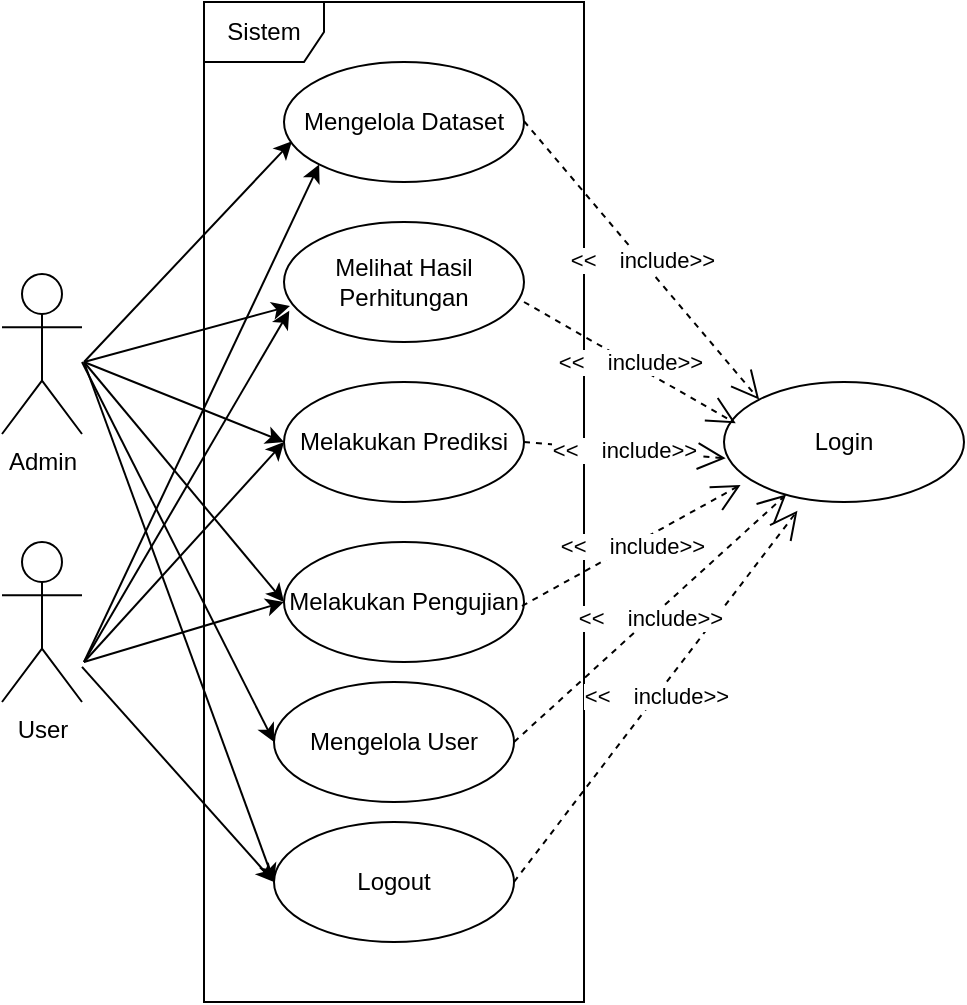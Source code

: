 <mxfile version="24.4.13" type="github" pages="12">
  <diagram id="-I1HoAY3Ckjs4-hwfOFP" name="USE CASE">
    <mxGraphModel dx="1034" dy="493" grid="1" gridSize="10" guides="1" tooltips="1" connect="1" arrows="1" fold="1" page="1" pageScale="1" pageWidth="850" pageHeight="1100" math="0" shadow="0">
      <root>
        <mxCell id="0" />
        <mxCell id="1" parent="0" />
        <mxCell id="XQFFS4-z-xIEc-lus9Jz-1" style="edgeStyle=none;rounded=0;orthogonalLoop=1;jettySize=auto;html=1;entryX=0.033;entryY=0.661;entryDx=0;entryDy=0;entryPerimeter=0;" parent="1" target="XQFFS4-z-xIEc-lus9Jz-10" edge="1">
          <mxGeometry relative="1" as="geometry">
            <mxPoint x="220" y="190" as="sourcePoint" />
          </mxGeometry>
        </mxCell>
        <mxCell id="XQFFS4-z-xIEc-lus9Jz-2" style="edgeStyle=none;rounded=0;orthogonalLoop=1;jettySize=auto;html=1;entryX=0;entryY=0.5;entryDx=0;entryDy=0;" parent="1" target="XQFFS4-z-xIEc-lus9Jz-12" edge="1">
          <mxGeometry relative="1" as="geometry">
            <mxPoint x="220" y="190" as="sourcePoint" />
          </mxGeometry>
        </mxCell>
        <mxCell id="XQFFS4-z-xIEc-lus9Jz-3" style="edgeStyle=none;rounded=0;orthogonalLoop=1;jettySize=auto;html=1;entryX=0;entryY=0.5;entryDx=0;entryDy=0;" parent="1" target="XQFFS4-z-xIEc-lus9Jz-13" edge="1">
          <mxGeometry relative="1" as="geometry">
            <mxPoint x="220" y="190" as="sourcePoint" />
          </mxGeometry>
        </mxCell>
        <mxCell id="XQFFS4-z-xIEc-lus9Jz-4" style="edgeStyle=none;rounded=0;orthogonalLoop=1;jettySize=auto;html=1;entryX=0;entryY=0.5;entryDx=0;entryDy=0;" parent="1" target="XQFFS4-z-xIEc-lus9Jz-14" edge="1">
          <mxGeometry relative="1" as="geometry">
            <mxPoint x="220" y="190" as="sourcePoint" />
          </mxGeometry>
        </mxCell>
        <mxCell id="XQFFS4-z-xIEc-lus9Jz-6" value="Admin" style="shape=umlActor;verticalLabelPosition=bottom;verticalAlign=top;html=1;outlineConnect=0;" parent="1" vertex="1">
          <mxGeometry x="179" y="146" width="40" height="80" as="geometry" />
        </mxCell>
        <mxCell id="XQFFS4-z-xIEc-lus9Jz-10" value="Mengelola Dataset" style="ellipse;whiteSpace=wrap;html=1;" parent="1" vertex="1">
          <mxGeometry x="320" y="40" width="120" height="60" as="geometry" />
        </mxCell>
        <mxCell id="XQFFS4-z-xIEc-lus9Jz-11" value="Melihat Hasil Perhitungan" style="ellipse;whiteSpace=wrap;html=1;" parent="1" vertex="1">
          <mxGeometry x="320" y="120" width="120" height="60" as="geometry" />
        </mxCell>
        <mxCell id="XQFFS4-z-xIEc-lus9Jz-12" value="Melakukan Prediksi" style="ellipse;whiteSpace=wrap;html=1;" parent="1" vertex="1">
          <mxGeometry x="320" y="200" width="120" height="60" as="geometry" />
        </mxCell>
        <mxCell id="XQFFS4-z-xIEc-lus9Jz-13" value="Melakukan Pengujian" style="ellipse;whiteSpace=wrap;html=1;" parent="1" vertex="1">
          <mxGeometry x="320" y="280" width="120" height="60" as="geometry" />
        </mxCell>
        <mxCell id="XQFFS4-z-xIEc-lus9Jz-14" value="Logout" style="ellipse;whiteSpace=wrap;html=1;" parent="1" vertex="1">
          <mxGeometry x="315" y="420" width="120" height="60" as="geometry" />
        </mxCell>
        <mxCell id="XQFFS4-z-xIEc-lus9Jz-15" style="edgeStyle=none;rounded=0;orthogonalLoop=1;jettySize=auto;html=1;entryX=0.025;entryY=0.7;entryDx=0;entryDy=0;entryPerimeter=0;" parent="1" target="XQFFS4-z-xIEc-lus9Jz-11" edge="1">
          <mxGeometry relative="1" as="geometry">
            <mxPoint x="220" y="190" as="sourcePoint" />
          </mxGeometry>
        </mxCell>
        <mxCell id="XQFFS4-z-xIEc-lus9Jz-17" value="Login" style="ellipse;whiteSpace=wrap;html=1;" parent="1" vertex="1">
          <mxGeometry x="540" y="200" width="120" height="60" as="geometry" />
        </mxCell>
        <mxCell id="XQFFS4-z-xIEc-lus9Jz-18" value="Sistem" style="shape=umlFrame;whiteSpace=wrap;html=1;pointerEvents=0;" parent="1" vertex="1">
          <mxGeometry x="280" y="10" width="190" height="500" as="geometry" />
        </mxCell>
        <mxCell id="XQFFS4-z-xIEc-lus9Jz-19" value="&amp;lt;&amp;lt;&lt;span style=&quot;white-space: pre;&quot;&gt;&#x9;&lt;/span&gt;include&amp;gt;&amp;gt;" style="endArrow=open;endSize=12;dashed=1;html=1;rounded=0;entryX=0;entryY=0;entryDx=0;entryDy=0;" parent="1" target="XQFFS4-z-xIEc-lus9Jz-17" edge="1">
          <mxGeometry width="160" relative="1" as="geometry">
            <mxPoint x="440" y="69.58" as="sourcePoint" />
            <mxPoint x="600" y="69.58" as="targetPoint" />
          </mxGeometry>
        </mxCell>
        <mxCell id="XQFFS4-z-xIEc-lus9Jz-20" value="&amp;lt;&amp;lt;&lt;span style=&quot;white-space: pre;&quot;&gt;&#x9;&lt;/span&gt;include&amp;gt;&amp;gt;" style="endArrow=open;endSize=12;dashed=1;html=1;rounded=0;entryX=0.049;entryY=0.344;entryDx=0;entryDy=0;entryPerimeter=0;" parent="1" target="XQFFS4-z-xIEc-lus9Jz-17" edge="1">
          <mxGeometry width="160" relative="1" as="geometry">
            <mxPoint x="440" y="160" as="sourcePoint" />
            <mxPoint x="585" y="319.42" as="targetPoint" />
          </mxGeometry>
        </mxCell>
        <mxCell id="XQFFS4-z-xIEc-lus9Jz-21" value="&amp;lt;&amp;lt;&lt;span style=&quot;white-space: pre;&quot;&gt;&#x9;&lt;/span&gt;include&amp;gt;&amp;gt;" style="endArrow=open;endSize=12;dashed=1;html=1;rounded=0;entryX=0.007;entryY=0.636;entryDx=0;entryDy=0;entryPerimeter=0;" parent="1" target="XQFFS4-z-xIEc-lus9Jz-17" edge="1">
          <mxGeometry width="160" relative="1" as="geometry">
            <mxPoint x="440" y="230" as="sourcePoint" />
            <mxPoint x="556" y="317" as="targetPoint" />
          </mxGeometry>
        </mxCell>
        <mxCell id="XQFFS4-z-xIEc-lus9Jz-22" value="&amp;lt;&amp;lt;&lt;span style=&quot;white-space: pre;&quot;&gt;&#x9;&lt;/span&gt;include&amp;gt;&amp;gt;" style="endArrow=open;endSize=12;dashed=1;html=1;rounded=0;entryX=0.069;entryY=0.858;entryDx=0;entryDy=0;entryPerimeter=0;" parent="1" target="XQFFS4-z-xIEc-lus9Jz-17" edge="1">
          <mxGeometry width="160" relative="1" as="geometry">
            <mxPoint x="439" y="312" as="sourcePoint" />
            <mxPoint x="550" y="346" as="targetPoint" />
          </mxGeometry>
        </mxCell>
        <mxCell id="XQFFS4-z-xIEc-lus9Jz-23" value="&amp;lt;&amp;lt;&lt;span style=&quot;white-space: pre;&quot;&gt;&#x9;&lt;/span&gt;include&amp;gt;&amp;gt;" style="endArrow=open;endSize=12;dashed=1;html=1;rounded=0;entryX=0.306;entryY=1.072;entryDx=0;entryDy=0;exitX=1;exitY=0.5;exitDx=0;exitDy=0;entryPerimeter=0;" parent="1" target="XQFFS4-z-xIEc-lus9Jz-17" edge="1" source="XQFFS4-z-xIEc-lus9Jz-14">
          <mxGeometry x="0.002" width="160" relative="1" as="geometry">
            <mxPoint x="440" y="395" as="sourcePoint" />
            <mxPoint x="559" y="360" as="targetPoint" />
            <mxPoint as="offset" />
          </mxGeometry>
        </mxCell>
        <mxCell id="HpaXDkaSbPNZAEvMsllb-1" value="User" style="shape=umlActor;verticalLabelPosition=bottom;verticalAlign=top;html=1;outlineConnect=0;" vertex="1" parent="1">
          <mxGeometry x="179" y="280" width="40" height="80" as="geometry" />
        </mxCell>
        <mxCell id="HpaXDkaSbPNZAEvMsllb-2" value="Mengelola User" style="ellipse;whiteSpace=wrap;html=1;" vertex="1" parent="1">
          <mxGeometry x="315" y="350" width="120" height="60" as="geometry" />
        </mxCell>
        <mxCell id="HpaXDkaSbPNZAEvMsllb-3" style="edgeStyle=none;rounded=0;orthogonalLoop=1;jettySize=auto;html=1;entryX=0;entryY=0.5;entryDx=0;entryDy=0;" edge="1" parent="1" target="HpaXDkaSbPNZAEvMsllb-2">
          <mxGeometry relative="1" as="geometry">
            <mxPoint x="219" y="190" as="sourcePoint" />
            <mxPoint x="319" y="310" as="targetPoint" />
          </mxGeometry>
        </mxCell>
        <mxCell id="HpaXDkaSbPNZAEvMsllb-4" value="&amp;lt;&amp;lt;&lt;span style=&quot;white-space: pre;&quot;&gt;&#x9;&lt;/span&gt;include&amp;gt;&amp;gt;" style="endArrow=open;endSize=12;dashed=1;html=1;rounded=0;exitX=1;exitY=0.5;exitDx=0;exitDy=0;" edge="1" parent="1" source="HpaXDkaSbPNZAEvMsllb-2" target="XQFFS4-z-xIEc-lus9Jz-17">
          <mxGeometry width="160" relative="1" as="geometry">
            <mxPoint x="449" y="322" as="sourcePoint" />
            <mxPoint x="558" y="261" as="targetPoint" />
          </mxGeometry>
        </mxCell>
        <mxCell id="HpaXDkaSbPNZAEvMsllb-6" style="edgeStyle=none;rounded=0;orthogonalLoop=1;jettySize=auto;html=1;entryX=0;entryY=0.5;entryDx=0;entryDy=0;" edge="1" parent="1" source="HpaXDkaSbPNZAEvMsllb-1" target="XQFFS4-z-xIEc-lus9Jz-14">
          <mxGeometry relative="1" as="geometry">
            <mxPoint x="230" y="200" as="sourcePoint" />
            <mxPoint x="325" y="460" as="targetPoint" />
          </mxGeometry>
        </mxCell>
        <mxCell id="HpaXDkaSbPNZAEvMsllb-7" style="edgeStyle=none;rounded=0;orthogonalLoop=1;jettySize=auto;html=1;entryX=0;entryY=0.5;entryDx=0;entryDy=0;" edge="1" parent="1" target="XQFFS4-z-xIEc-lus9Jz-13">
          <mxGeometry relative="1" as="geometry">
            <mxPoint x="220" y="340" as="sourcePoint" />
            <mxPoint x="325" y="460" as="targetPoint" />
          </mxGeometry>
        </mxCell>
        <mxCell id="HpaXDkaSbPNZAEvMsllb-8" style="edgeStyle=none;rounded=0;orthogonalLoop=1;jettySize=auto;html=1;entryX=0;entryY=0.5;entryDx=0;entryDy=0;" edge="1" parent="1" target="XQFFS4-z-xIEc-lus9Jz-12">
          <mxGeometry relative="1" as="geometry">
            <mxPoint x="220" y="340" as="sourcePoint" />
            <mxPoint x="330" y="320" as="targetPoint" />
          </mxGeometry>
        </mxCell>
        <mxCell id="HpaXDkaSbPNZAEvMsllb-9" style="edgeStyle=none;rounded=0;orthogonalLoop=1;jettySize=auto;html=1;entryX=0.022;entryY=0.739;entryDx=0;entryDy=0;entryPerimeter=0;" edge="1" parent="1" target="XQFFS4-z-xIEc-lus9Jz-11">
          <mxGeometry relative="1" as="geometry">
            <mxPoint x="220" y="340" as="sourcePoint" />
            <mxPoint x="330" y="240" as="targetPoint" />
          </mxGeometry>
        </mxCell>
        <mxCell id="HpaXDkaSbPNZAEvMsllb-10" style="edgeStyle=none;rounded=0;orthogonalLoop=1;jettySize=auto;html=1;entryX=0;entryY=1;entryDx=0;entryDy=0;" edge="1" parent="1" target="XQFFS4-z-xIEc-lus9Jz-10">
          <mxGeometry relative="1" as="geometry">
            <mxPoint x="220" y="340" as="sourcePoint" />
            <mxPoint x="333" y="174" as="targetPoint" />
          </mxGeometry>
        </mxCell>
      </root>
    </mxGraphModel>
  </diagram>
  <diagram id="G56Ov8Fks9qaqwVjDq04" name="Activity Dataset">
    <mxGraphModel dx="1034" dy="493" grid="1" gridSize="10" guides="1" tooltips="1" connect="1" arrows="1" fold="1" page="1" pageScale="1" pageWidth="850" pageHeight="1100" math="0" shadow="0">
      <root>
        <mxCell id="0" />
        <mxCell id="1" parent="0" />
        <mxCell id="SdE2yzBLfwj23oEHZqF_-1" value="Admin/User" style="swimlane;whiteSpace=wrap" parent="1" vertex="1">
          <mxGeometry x="160.5" y="128" width="199.5" height="392" as="geometry">
            <mxRectangle x="164.5" y="128" width="90" height="30" as="alternateBounds" />
          </mxGeometry>
        </mxCell>
        <mxCell id="SdE2yzBLfwj23oEHZqF_-2" value="" style="ellipse;shape=startState;fillColor=#000000;strokeColor=#ff0000;" parent="SdE2yzBLfwj23oEHZqF_-1" vertex="1">
          <mxGeometry x="100" y="40" width="30" height="30" as="geometry" />
        </mxCell>
        <mxCell id="SdE2yzBLfwj23oEHZqF_-3" value="" style="edgeStyle=elbowEdgeStyle;elbow=horizontal;verticalAlign=bottom;endArrow=open;endSize=8;strokeColor=#FF0000;endFill=1;rounded=0" parent="SdE2yzBLfwj23oEHZqF_-1" source="SdE2yzBLfwj23oEHZqF_-2" target="SdE2yzBLfwj23oEHZqF_-4" edge="1">
          <mxGeometry x="100" y="40" as="geometry">
            <mxPoint x="115" y="110" as="targetPoint" />
          </mxGeometry>
        </mxCell>
        <mxCell id="SdE2yzBLfwj23oEHZqF_-4" value="Masuk ke &#xa;halaman admin" style="" parent="SdE2yzBLfwj23oEHZqF_-1" vertex="1">
          <mxGeometry x="60" y="110" width="110" height="50" as="geometry" />
        </mxCell>
        <mxCell id="SdE2yzBLfwj23oEHZqF_-5" value="Masuk Menu&#xa;Dataset" style="" parent="SdE2yzBLfwj23oEHZqF_-1" vertex="1">
          <mxGeometry x="60" y="220" width="110" height="50" as="geometry" />
        </mxCell>
        <mxCell id="SdE2yzBLfwj23oEHZqF_-6" value="Input Dataset" style="" parent="SdE2yzBLfwj23oEHZqF_-1" vertex="1">
          <mxGeometry x="60" y="325" width="110" height="50" as="geometry" />
        </mxCell>
        <mxCell id="SdE2yzBLfwj23oEHZqF_-7" value="" style="endArrow=open;strokeColor=#FF0000;endFill=1;rounded=0" parent="SdE2yzBLfwj23oEHZqF_-1" source="SdE2yzBLfwj23oEHZqF_-5" target="SdE2yzBLfwj23oEHZqF_-6" edge="1">
          <mxGeometry relative="1" as="geometry" />
        </mxCell>
        <mxCell id="SdE2yzBLfwj23oEHZqF_-8" value="Sistem" style="swimlane;whiteSpace=wrap" parent="1" vertex="1">
          <mxGeometry x="360" y="128" width="199.5" height="392" as="geometry">
            <mxRectangle x="164.5" y="128" width="90" height="30" as="alternateBounds" />
          </mxGeometry>
        </mxCell>
        <mxCell id="SdE2yzBLfwj23oEHZqF_-9" value="Menampilkan&#xa;halaman dashboard" style="" parent="SdE2yzBLfwj23oEHZqF_-8" vertex="1">
          <mxGeometry x="60" y="110" width="110" height="50" as="geometry" />
        </mxCell>
        <mxCell id="SdE2yzBLfwj23oEHZqF_-10" value="menampilkan data &#xa;dataset terinput" style="" parent="SdE2yzBLfwj23oEHZqF_-8" vertex="1">
          <mxGeometry x="65" y="232" width="110" height="50" as="geometry" />
        </mxCell>
        <mxCell id="SdE2yzBLfwj23oEHZqF_-11" value="" style="endArrow=open;strokeColor=#FF0000;endFill=1;rounded=0" parent="SdE2yzBLfwj23oEHZqF_-8" source="SdE2yzBLfwj23oEHZqF_-10" edge="1">
          <mxGeometry relative="1" as="geometry">
            <mxPoint x="120" y="332" as="targetPoint" />
          </mxGeometry>
        </mxCell>
        <mxCell id="SdE2yzBLfwj23oEHZqF_-12" value="" style="ellipse;html=1;shape=endState;fillColor=#000000;strokeColor=#ff0000;" parent="SdE2yzBLfwj23oEHZqF_-8" vertex="1">
          <mxGeometry x="110" y="337" width="20" height="20" as="geometry" />
        </mxCell>
        <mxCell id="SdE2yzBLfwj23oEHZqF_-13" value="" style="endArrow=open;strokeColor=#FF0000;endFill=1;rounded=0;entryX=0.5;entryY=0;entryDx=0;entryDy=0;" parent="1" target="SdE2yzBLfwj23oEHZqF_-5" edge="1">
          <mxGeometry relative="1" as="geometry">
            <mxPoint x="480" y="290" as="sourcePoint" />
            <mxPoint x="260" y="310" as="targetPoint" />
            <Array as="points">
              <mxPoint x="480" y="320" />
              <mxPoint x="276" y="320" />
            </Array>
          </mxGeometry>
        </mxCell>
        <mxCell id="SdE2yzBLfwj23oEHZqF_-14" value="" style="edgeStyle=elbowEdgeStyle;elbow=horizontal;verticalAlign=bottom;endArrow=open;endSize=8;strokeColor=#FF0000;endFill=1;rounded=0;exitX=1.006;exitY=0.432;exitDx=0;exitDy=0;exitPerimeter=0;entryX=0;entryY=0.44;entryDx=0;entryDy=0;entryPerimeter=0;" parent="1" edge="1">
          <mxGeometry x="100" y="40" as="geometry">
            <mxPoint x="420" y="261" as="targetPoint" />
            <mxPoint x="331.16" y="260.6" as="sourcePoint" />
          </mxGeometry>
        </mxCell>
        <mxCell id="SdE2yzBLfwj23oEHZqF_-15" value="" style="endArrow=open;strokeColor=#FF0000;endFill=1;rounded=0;exitX=1.01;exitY=0.534;exitDx=0;exitDy=0;entryX=0;entryY=0.5;entryDx=0;entryDy=0;exitPerimeter=0;" parent="1" source="SdE2yzBLfwj23oEHZqF_-6" target="SdE2yzBLfwj23oEHZqF_-10" edge="1">
          <mxGeometry relative="1" as="geometry">
            <mxPoint x="285.5" y="408" as="sourcePoint" />
            <mxPoint x="285.5" y="463" as="targetPoint" />
            <Array as="points">
              <mxPoint x="400" y="480" />
              <mxPoint x="400" y="385" />
            </Array>
          </mxGeometry>
        </mxCell>
      </root>
    </mxGraphModel>
  </diagram>
  <diagram name="Activity Perhitungan" id="qkkkA7OwBt-u5T4HLzOf">
    <mxGraphModel dx="1034" dy="493" grid="1" gridSize="10" guides="1" tooltips="1" connect="1" arrows="1" fold="1" page="1" pageScale="1" pageWidth="850" pageHeight="1100" math="0" shadow="0">
      <root>
        <mxCell id="4bBWjOUro-sY2pXZo99H-0" />
        <mxCell id="4bBWjOUro-sY2pXZo99H-1" parent="4bBWjOUro-sY2pXZo99H-0" />
        <mxCell id="4bBWjOUro-sY2pXZo99H-2" value="Admin/User" style="swimlane;whiteSpace=wrap" parent="4bBWjOUro-sY2pXZo99H-1" vertex="1">
          <mxGeometry x="160.5" y="128" width="199.5" height="352" as="geometry">
            <mxRectangle x="164.5" y="128" width="90" height="30" as="alternateBounds" />
          </mxGeometry>
        </mxCell>
        <mxCell id="4bBWjOUro-sY2pXZo99H-3" value="" style="ellipse;shape=startState;fillColor=#000000;strokeColor=#ff0000;" parent="4bBWjOUro-sY2pXZo99H-2" vertex="1">
          <mxGeometry x="100" y="40" width="30" height="30" as="geometry" />
        </mxCell>
        <mxCell id="4bBWjOUro-sY2pXZo99H-4" value="" style="edgeStyle=elbowEdgeStyle;elbow=horizontal;verticalAlign=bottom;endArrow=open;endSize=8;strokeColor=#FF0000;endFill=1;rounded=0" parent="4bBWjOUro-sY2pXZo99H-2" source="4bBWjOUro-sY2pXZo99H-3" target="4bBWjOUro-sY2pXZo99H-5" edge="1">
          <mxGeometry x="100" y="40" as="geometry">
            <mxPoint x="115" y="110" as="targetPoint" />
          </mxGeometry>
        </mxCell>
        <mxCell id="4bBWjOUro-sY2pXZo99H-5" value="Masuk ke &#xa;halaman admin" style="" parent="4bBWjOUro-sY2pXZo99H-2" vertex="1">
          <mxGeometry x="60" y="110" width="110" height="50" as="geometry" />
        </mxCell>
        <mxCell id="4bBWjOUro-sY2pXZo99H-7" value="Masuk Menu&#xa;Perhitungan" style="" parent="4bBWjOUro-sY2pXZo99H-2" vertex="1">
          <mxGeometry x="60" y="222" width="110" height="50" as="geometry" />
        </mxCell>
        <mxCell id="4bBWjOUro-sY2pXZo99H-9" value="Sistem" style="swimlane;whiteSpace=wrap" parent="4bBWjOUro-sY2pXZo99H-1" vertex="1">
          <mxGeometry x="360" y="128" width="199.5" height="352" as="geometry">
            <mxRectangle x="164.5" y="128" width="90" height="30" as="alternateBounds" />
          </mxGeometry>
        </mxCell>
        <mxCell id="4bBWjOUro-sY2pXZo99H-10" value="Menampilkan&#xa;halaman dashboard" style="" parent="4bBWjOUro-sY2pXZo99H-9" vertex="1">
          <mxGeometry x="60" y="110" width="110" height="50" as="geometry" />
        </mxCell>
        <mxCell id="4bBWjOUro-sY2pXZo99H-11" value="menampilkan data &#xa;dataset terinput" style="" parent="4bBWjOUro-sY2pXZo99H-9" vertex="1">
          <mxGeometry x="65" y="222" width="110" height="50" as="geometry" />
        </mxCell>
        <mxCell id="4bBWjOUro-sY2pXZo99H-12" value="" style="endArrow=open;strokeColor=#FF0000;endFill=1;rounded=0" parent="4bBWjOUro-sY2pXZo99H-9" source="4bBWjOUro-sY2pXZo99H-11" edge="1">
          <mxGeometry relative="1" as="geometry">
            <mxPoint x="120" y="304" as="targetPoint" />
          </mxGeometry>
        </mxCell>
        <mxCell id="4bBWjOUro-sY2pXZo99H-13" value="" style="ellipse;html=1;shape=endState;fillColor=#000000;strokeColor=#ff0000;" parent="4bBWjOUro-sY2pXZo99H-9" vertex="1">
          <mxGeometry x="110" y="309" width="20" height="20" as="geometry" />
        </mxCell>
        <mxCell id="hvT4ZINjaYkxMhEl7d4s-0" value="" style="edgeStyle=elbowEdgeStyle;elbow=horizontal;verticalAlign=bottom;endArrow=open;endSize=8;strokeColor=#FF0000;endFill=1;rounded=0;exitX=1;exitY=0.5;exitDx=0;exitDy=0;entryX=0;entryY=0.44;entryDx=0;entryDy=0;entryPerimeter=0;" parent="4bBWjOUro-sY2pXZo99H-9" source="4bBWjOUro-sY2pXZo99H-7" edge="1">
          <mxGeometry x="-260" y="-88" as="geometry">
            <mxPoint x="64.84" y="247.06" as="targetPoint" />
            <mxPoint x="-24.0" y="246.66" as="sourcePoint" />
          </mxGeometry>
        </mxCell>
        <mxCell id="4bBWjOUro-sY2pXZo99H-14" value="" style="endArrow=open;strokeColor=#FF0000;endFill=1;rounded=0;entryX=0.5;entryY=0;entryDx=0;entryDy=0;" parent="4bBWjOUro-sY2pXZo99H-1" edge="1">
          <mxGeometry relative="1" as="geometry">
            <mxPoint x="480" y="290" as="sourcePoint" />
            <mxPoint x="275.5" y="348" as="targetPoint" />
            <Array as="points">
              <mxPoint x="480" y="320" />
              <mxPoint x="276" y="320" />
            </Array>
          </mxGeometry>
        </mxCell>
        <mxCell id="4bBWjOUro-sY2pXZo99H-15" value="" style="edgeStyle=elbowEdgeStyle;elbow=horizontal;verticalAlign=bottom;endArrow=open;endSize=8;strokeColor=#FF0000;endFill=1;rounded=0;exitX=1.006;exitY=0.432;exitDx=0;exitDy=0;exitPerimeter=0;entryX=0;entryY=0.44;entryDx=0;entryDy=0;entryPerimeter=0;" parent="4bBWjOUro-sY2pXZo99H-1" edge="1">
          <mxGeometry x="100" y="40" as="geometry">
            <mxPoint x="420" y="261" as="targetPoint" />
            <mxPoint x="331.16" y="260.6" as="sourcePoint" />
          </mxGeometry>
        </mxCell>
      </root>
    </mxGraphModel>
  </diagram>
  <diagram name="Activity Prediksi" id="muwt4uI_w8J_vjEaADBg">
    <mxGraphModel dx="1034" dy="493" grid="1" gridSize="10" guides="1" tooltips="1" connect="1" arrows="1" fold="1" page="1" pageScale="1" pageWidth="850" pageHeight="1100" math="0" shadow="0">
      <root>
        <mxCell id="szD8IzGI-gbUFyGMUZFk-0" />
        <mxCell id="szD8IzGI-gbUFyGMUZFk-1" parent="szD8IzGI-gbUFyGMUZFk-0" />
        <mxCell id="szD8IzGI-gbUFyGMUZFk-2" value="Admin/User" style="swimlane;whiteSpace=wrap" parent="szD8IzGI-gbUFyGMUZFk-1" vertex="1">
          <mxGeometry x="160.5" y="128" width="199.5" height="392" as="geometry">
            <mxRectangle x="164.5" y="128" width="90" height="30" as="alternateBounds" />
          </mxGeometry>
        </mxCell>
        <mxCell id="szD8IzGI-gbUFyGMUZFk-3" value="" style="ellipse;shape=startState;fillColor=#000000;strokeColor=#ff0000;" parent="szD8IzGI-gbUFyGMUZFk-2" vertex="1">
          <mxGeometry x="100" y="40" width="30" height="30" as="geometry" />
        </mxCell>
        <mxCell id="szD8IzGI-gbUFyGMUZFk-4" value="" style="edgeStyle=elbowEdgeStyle;elbow=horizontal;verticalAlign=bottom;endArrow=open;endSize=8;strokeColor=#FF0000;endFill=1;rounded=0" parent="szD8IzGI-gbUFyGMUZFk-2" source="szD8IzGI-gbUFyGMUZFk-3" target="szD8IzGI-gbUFyGMUZFk-5" edge="1">
          <mxGeometry x="100" y="40" as="geometry">
            <mxPoint x="115" y="110" as="targetPoint" />
          </mxGeometry>
        </mxCell>
        <mxCell id="szD8IzGI-gbUFyGMUZFk-5" value="Masuk ke &#xa;halaman admin" style="" parent="szD8IzGI-gbUFyGMUZFk-2" vertex="1">
          <mxGeometry x="60" y="110" width="110" height="50" as="geometry" />
        </mxCell>
        <mxCell id="szD8IzGI-gbUFyGMUZFk-6" value="Masuk Menu&#xa;Prediksi" style="" parent="szD8IzGI-gbUFyGMUZFk-2" vertex="1">
          <mxGeometry x="60" y="220" width="110" height="50" as="geometry" />
        </mxCell>
        <mxCell id="szD8IzGI-gbUFyGMUZFk-7" value="Input Periode" style="" parent="szD8IzGI-gbUFyGMUZFk-2" vertex="1">
          <mxGeometry x="60" y="325" width="110" height="50" as="geometry" />
        </mxCell>
        <mxCell id="szD8IzGI-gbUFyGMUZFk-8" value="" style="endArrow=open;strokeColor=#FF0000;endFill=1;rounded=0" parent="szD8IzGI-gbUFyGMUZFk-2" source="szD8IzGI-gbUFyGMUZFk-6" target="szD8IzGI-gbUFyGMUZFk-7" edge="1">
          <mxGeometry relative="1" as="geometry" />
        </mxCell>
        <mxCell id="szD8IzGI-gbUFyGMUZFk-9" value="Sistem" style="swimlane;whiteSpace=wrap" parent="szD8IzGI-gbUFyGMUZFk-1" vertex="1">
          <mxGeometry x="360" y="128" width="199.5" height="392" as="geometry">
            <mxRectangle x="164.5" y="128" width="90" height="30" as="alternateBounds" />
          </mxGeometry>
        </mxCell>
        <mxCell id="szD8IzGI-gbUFyGMUZFk-10" value="Menampilkan&#xa;halaman dashboard" style="" parent="szD8IzGI-gbUFyGMUZFk-9" vertex="1">
          <mxGeometry x="60" y="110" width="110" height="50" as="geometry" />
        </mxCell>
        <mxCell id="szD8IzGI-gbUFyGMUZFk-11" value="Menampilkan&#xa;Hasil Prediksi" style="" parent="szD8IzGI-gbUFyGMUZFk-9" vertex="1">
          <mxGeometry x="65" y="232" width="110" height="50" as="geometry" />
        </mxCell>
        <mxCell id="szD8IzGI-gbUFyGMUZFk-12" value="" style="endArrow=open;strokeColor=#FF0000;endFill=1;rounded=0" parent="szD8IzGI-gbUFyGMUZFk-9" source="szD8IzGI-gbUFyGMUZFk-11" edge="1">
          <mxGeometry relative="1" as="geometry">
            <mxPoint x="120" y="332" as="targetPoint" />
          </mxGeometry>
        </mxCell>
        <mxCell id="szD8IzGI-gbUFyGMUZFk-13" value="" style="ellipse;html=1;shape=endState;fillColor=#000000;strokeColor=#ff0000;" parent="szD8IzGI-gbUFyGMUZFk-9" vertex="1">
          <mxGeometry x="110" y="337" width="20" height="20" as="geometry" />
        </mxCell>
        <mxCell id="szD8IzGI-gbUFyGMUZFk-14" value="" style="endArrow=open;strokeColor=#FF0000;endFill=1;rounded=0;entryX=0.5;entryY=0;entryDx=0;entryDy=0;" parent="szD8IzGI-gbUFyGMUZFk-1" target="szD8IzGI-gbUFyGMUZFk-6" edge="1">
          <mxGeometry relative="1" as="geometry">
            <mxPoint x="480" y="290" as="sourcePoint" />
            <mxPoint x="260" y="310" as="targetPoint" />
            <Array as="points">
              <mxPoint x="480" y="320" />
              <mxPoint x="276" y="320" />
            </Array>
          </mxGeometry>
        </mxCell>
        <mxCell id="szD8IzGI-gbUFyGMUZFk-15" value="" style="edgeStyle=elbowEdgeStyle;elbow=horizontal;verticalAlign=bottom;endArrow=open;endSize=8;strokeColor=#FF0000;endFill=1;rounded=0;exitX=1.006;exitY=0.432;exitDx=0;exitDy=0;exitPerimeter=0;entryX=0;entryY=0.44;entryDx=0;entryDy=0;entryPerimeter=0;" parent="szD8IzGI-gbUFyGMUZFk-1" edge="1">
          <mxGeometry x="100" y="40" as="geometry">
            <mxPoint x="420" y="261" as="targetPoint" />
            <mxPoint x="331.16" y="260.6" as="sourcePoint" />
          </mxGeometry>
        </mxCell>
        <mxCell id="szD8IzGI-gbUFyGMUZFk-16" value="" style="endArrow=open;strokeColor=#FF0000;endFill=1;rounded=0;exitX=1.01;exitY=0.534;exitDx=0;exitDy=0;entryX=0;entryY=0.5;entryDx=0;entryDy=0;exitPerimeter=0;" parent="szD8IzGI-gbUFyGMUZFk-1" source="szD8IzGI-gbUFyGMUZFk-7" target="szD8IzGI-gbUFyGMUZFk-11" edge="1">
          <mxGeometry relative="1" as="geometry">
            <mxPoint x="285.5" y="408" as="sourcePoint" />
            <mxPoint x="285.5" y="463" as="targetPoint" />
            <Array as="points">
              <mxPoint x="400" y="480" />
              <mxPoint x="400" y="385" />
            </Array>
          </mxGeometry>
        </mxCell>
      </root>
    </mxGraphModel>
  </diagram>
  <diagram name="Activity Pengujian" id="uWvYkyYuLnaCy7pVnTQP">
    <mxGraphModel dx="1034" dy="493" grid="1" gridSize="10" guides="1" tooltips="1" connect="1" arrows="1" fold="1" page="1" pageScale="1" pageWidth="850" pageHeight="1100" math="0" shadow="0">
      <root>
        <mxCell id="4KUZXzNGoTsXKYdKc4pu-0" />
        <mxCell id="4KUZXzNGoTsXKYdKc4pu-1" parent="4KUZXzNGoTsXKYdKc4pu-0" />
        <mxCell id="4KUZXzNGoTsXKYdKc4pu-2" value="Admin/User" style="swimlane;whiteSpace=wrap" parent="4KUZXzNGoTsXKYdKc4pu-1" vertex="1">
          <mxGeometry x="160.5" y="128" width="199.5" height="392" as="geometry">
            <mxRectangle x="164.5" y="128" width="90" height="30" as="alternateBounds" />
          </mxGeometry>
        </mxCell>
        <mxCell id="4KUZXzNGoTsXKYdKc4pu-3" value="" style="ellipse;shape=startState;fillColor=#000000;strokeColor=#ff0000;" parent="4KUZXzNGoTsXKYdKc4pu-2" vertex="1">
          <mxGeometry x="100" y="40" width="30" height="30" as="geometry" />
        </mxCell>
        <mxCell id="4KUZXzNGoTsXKYdKc4pu-4" value="" style="edgeStyle=elbowEdgeStyle;elbow=horizontal;verticalAlign=bottom;endArrow=open;endSize=8;strokeColor=#FF0000;endFill=1;rounded=0" parent="4KUZXzNGoTsXKYdKc4pu-2" source="4KUZXzNGoTsXKYdKc4pu-3" target="4KUZXzNGoTsXKYdKc4pu-5" edge="1">
          <mxGeometry x="100" y="40" as="geometry">
            <mxPoint x="115" y="110" as="targetPoint" />
          </mxGeometry>
        </mxCell>
        <mxCell id="4KUZXzNGoTsXKYdKc4pu-5" value="Masuk ke &#xa;halaman admin" style="" parent="4KUZXzNGoTsXKYdKc4pu-2" vertex="1">
          <mxGeometry x="60" y="110" width="110" height="50" as="geometry" />
        </mxCell>
        <mxCell id="4KUZXzNGoTsXKYdKc4pu-6" value="Masuk Menu&#xa;Pengujian" style="" parent="4KUZXzNGoTsXKYdKc4pu-2" vertex="1">
          <mxGeometry x="60" y="220" width="110" height="50" as="geometry" />
        </mxCell>
        <mxCell id="4KUZXzNGoTsXKYdKc4pu-7" value="Input Presentase&#xa;Datasets" style="" parent="4KUZXzNGoTsXKYdKc4pu-2" vertex="1">
          <mxGeometry x="60" y="325" width="110" height="50" as="geometry" />
        </mxCell>
        <mxCell id="4KUZXzNGoTsXKYdKc4pu-8" value="" style="endArrow=open;strokeColor=#FF0000;endFill=1;rounded=0" parent="4KUZXzNGoTsXKYdKc4pu-2" source="4KUZXzNGoTsXKYdKc4pu-6" target="4KUZXzNGoTsXKYdKc4pu-7" edge="1">
          <mxGeometry relative="1" as="geometry" />
        </mxCell>
        <mxCell id="4KUZXzNGoTsXKYdKc4pu-9" value="Sistem" style="swimlane;whiteSpace=wrap" parent="4KUZXzNGoTsXKYdKc4pu-1" vertex="1">
          <mxGeometry x="360" y="128" width="199.5" height="392" as="geometry">
            <mxRectangle x="164.5" y="128" width="90" height="30" as="alternateBounds" />
          </mxGeometry>
        </mxCell>
        <mxCell id="4KUZXzNGoTsXKYdKc4pu-10" value="Menampilkan&#xa;halaman dashboard" style="" parent="4KUZXzNGoTsXKYdKc4pu-9" vertex="1">
          <mxGeometry x="60" y="110" width="110" height="50" as="geometry" />
        </mxCell>
        <mxCell id="4KUZXzNGoTsXKYdKc4pu-11" value="Menampilkan&#xa;Hasil Pengujian" style="" parent="4KUZXzNGoTsXKYdKc4pu-9" vertex="1">
          <mxGeometry x="65" y="232" width="110" height="50" as="geometry" />
        </mxCell>
        <mxCell id="4KUZXzNGoTsXKYdKc4pu-12" value="" style="endArrow=open;strokeColor=#FF0000;endFill=1;rounded=0" parent="4KUZXzNGoTsXKYdKc4pu-9" source="4KUZXzNGoTsXKYdKc4pu-11" edge="1">
          <mxGeometry relative="1" as="geometry">
            <mxPoint x="120" y="332" as="targetPoint" />
          </mxGeometry>
        </mxCell>
        <mxCell id="4KUZXzNGoTsXKYdKc4pu-13" value="" style="ellipse;html=1;shape=endState;fillColor=#000000;strokeColor=#ff0000;" parent="4KUZXzNGoTsXKYdKc4pu-9" vertex="1">
          <mxGeometry x="110" y="337" width="20" height="20" as="geometry" />
        </mxCell>
        <mxCell id="4KUZXzNGoTsXKYdKc4pu-14" value="" style="endArrow=open;strokeColor=#FF0000;endFill=1;rounded=0;entryX=0.5;entryY=0;entryDx=0;entryDy=0;" parent="4KUZXzNGoTsXKYdKc4pu-1" target="4KUZXzNGoTsXKYdKc4pu-6" edge="1">
          <mxGeometry relative="1" as="geometry">
            <mxPoint x="480" y="290" as="sourcePoint" />
            <mxPoint x="260" y="310" as="targetPoint" />
            <Array as="points">
              <mxPoint x="480" y="320" />
              <mxPoint x="276" y="320" />
            </Array>
          </mxGeometry>
        </mxCell>
        <mxCell id="4KUZXzNGoTsXKYdKc4pu-15" value="" style="edgeStyle=elbowEdgeStyle;elbow=horizontal;verticalAlign=bottom;endArrow=open;endSize=8;strokeColor=#FF0000;endFill=1;rounded=0;exitX=1.006;exitY=0.432;exitDx=0;exitDy=0;exitPerimeter=0;entryX=0;entryY=0.44;entryDx=0;entryDy=0;entryPerimeter=0;" parent="4KUZXzNGoTsXKYdKc4pu-1" edge="1">
          <mxGeometry x="100" y="40" as="geometry">
            <mxPoint x="420" y="261" as="targetPoint" />
            <mxPoint x="331.16" y="260.6" as="sourcePoint" />
          </mxGeometry>
        </mxCell>
        <mxCell id="4KUZXzNGoTsXKYdKc4pu-16" value="" style="endArrow=open;strokeColor=#FF0000;endFill=1;rounded=0;exitX=1.01;exitY=0.534;exitDx=0;exitDy=0;entryX=0;entryY=0.5;entryDx=0;entryDy=0;exitPerimeter=0;" parent="4KUZXzNGoTsXKYdKc4pu-1" source="4KUZXzNGoTsXKYdKc4pu-7" target="4KUZXzNGoTsXKYdKc4pu-11" edge="1">
          <mxGeometry relative="1" as="geometry">
            <mxPoint x="285.5" y="408" as="sourcePoint" />
            <mxPoint x="285.5" y="463" as="targetPoint" />
            <Array as="points">
              <mxPoint x="400" y="480" />
              <mxPoint x="400" y="385" />
            </Array>
          </mxGeometry>
        </mxCell>
      </root>
    </mxGraphModel>
  </diagram>
  <diagram id="PMFgYDd3pa7s7xpGsSH_" name="Squence Datasets">
    <mxGraphModel dx="1034" dy="493" grid="1" gridSize="10" guides="1" tooltips="1" connect="1" arrows="1" fold="1" page="1" pageScale="1" pageWidth="850" pageHeight="1100" math="0" shadow="0">
      <root>
        <mxCell id="0" />
        <mxCell id="1" parent="0" />
        <mxCell id="zX2zNpAvw_L7T8zu0vTI-1" value="" style="shape=umlLifeline;perimeter=lifelinePerimeter;whiteSpace=wrap;html=1;container=1;dropTarget=0;collapsible=0;recursiveResize=0;outlineConnect=0;portConstraint=eastwest;newEdgeStyle={&quot;curved&quot;:0,&quot;rounded&quot;:0};participant=umlBoundary;" parent="1" vertex="1">
          <mxGeometry x="335" y="120" width="50" height="300" as="geometry" />
        </mxCell>
        <mxCell id="zX2zNpAvw_L7T8zu0vTI-2" value="" style="html=1;points=[[0,0,0,0,5],[0,1,0,0,-5],[1,0,0,0,5],[1,1,0,0,-5]];perimeter=orthogonalPerimeter;outlineConnect=0;targetShapes=umlLifeline;portConstraint=eastwest;newEdgeStyle={&quot;curved&quot;:0,&quot;rounded&quot;:0};" parent="zX2zNpAvw_L7T8zu0vTI-1" vertex="1">
          <mxGeometry x="20" y="80" width="10" height="220" as="geometry" />
        </mxCell>
        <mxCell id="zX2zNpAvw_L7T8zu0vTI-3" value="" style="shape=umlLifeline;perimeter=lifelinePerimeter;whiteSpace=wrap;html=1;container=1;dropTarget=0;collapsible=0;recursiveResize=0;outlineConnect=0;portConstraint=eastwest;newEdgeStyle={&quot;curved&quot;:0,&quot;rounded&quot;:0};participant=umlControl;" parent="1" vertex="1">
          <mxGeometry x="460" y="119" width="40" height="300" as="geometry" />
        </mxCell>
        <mxCell id="zX2zNpAvw_L7T8zu0vTI-4" value="" style="html=1;points=[[0,0,0,0,5],[0,1,0,0,-5],[1,0,0,0,5],[1,1,0,0,-5]];perimeter=orthogonalPerimeter;outlineConnect=0;targetShapes=umlLifeline;portConstraint=eastwest;newEdgeStyle={&quot;curved&quot;:0,&quot;rounded&quot;:0};" parent="zX2zNpAvw_L7T8zu0vTI-3" vertex="1">
          <mxGeometry x="15" y="92" width="10" height="29" as="geometry" />
        </mxCell>
        <mxCell id="zX2zNpAvw_L7T8zu0vTI-5" style="edgeStyle=none;rounded=0;orthogonalLoop=1;jettySize=auto;html=1;curved=0;" parent="zX2zNpAvw_L7T8zu0vTI-3" source="zX2zNpAvw_L7T8zu0vTI-6" target="zX2zNpAvw_L7T8zu0vTI-3" edge="1">
          <mxGeometry relative="1" as="geometry" />
        </mxCell>
        <mxCell id="zX2zNpAvw_L7T8zu0vTI-6" value="" style="html=1;points=[[0,0,0,0,5],[0,1,0,0,-5],[1,0,0,0,5],[1,1,0,0,-5]];perimeter=orthogonalPerimeter;outlineConnect=0;targetShapes=umlLifeline;portConstraint=eastwest;newEdgeStyle={&quot;curved&quot;:0,&quot;rounded&quot;:0};" parent="zX2zNpAvw_L7T8zu0vTI-3" vertex="1">
          <mxGeometry x="15" y="130.5" width="10" height="29.5" as="geometry" />
        </mxCell>
        <mxCell id="zX2zNpAvw_L7T8zu0vTI-7" value="" style="html=1;points=[[0,0,0,0,5],[0,1,0,0,-5],[1,0,0,0,5],[1,1,0,0,-5]];perimeter=orthogonalPerimeter;outlineConnect=0;targetShapes=umlLifeline;portConstraint=eastwest;newEdgeStyle={&quot;curved&quot;:0,&quot;rounded&quot;:0};" parent="zX2zNpAvw_L7T8zu0vTI-3" vertex="1">
          <mxGeometry x="15" y="182" width="10" height="18" as="geometry" />
        </mxCell>
        <mxCell id="zX2zNpAvw_L7T8zu0vTI-33" value="" style="html=1;points=[[0,0,0,0,5],[0,1,0,0,-5],[1,0,0,0,5],[1,1,0,0,-5]];perimeter=orthogonalPerimeter;outlineConnect=0;targetShapes=umlLifeline;portConstraint=eastwest;newEdgeStyle={&quot;curved&quot;:0,&quot;rounded&quot;:0};" parent="zX2zNpAvw_L7T8zu0vTI-3" vertex="1">
          <mxGeometry x="15" y="221" width="10" height="59" as="geometry" />
        </mxCell>
        <mxCell id="zX2zNpAvw_L7T8zu0vTI-8" value="" style="shape=umlLifeline;perimeter=lifelinePerimeter;whiteSpace=wrap;html=1;container=1;dropTarget=0;collapsible=0;recursiveResize=0;outlineConnect=0;portConstraint=eastwest;newEdgeStyle={&quot;curved&quot;:0,&quot;rounded&quot;:0};participant=umlBoundary;" parent="1" vertex="1">
          <mxGeometry x="575" y="119" width="50" height="300" as="geometry" />
        </mxCell>
        <mxCell id="zX2zNpAvw_L7T8zu0vTI-9" value="" style="html=1;points=[[0,0,0,0,5],[0,1,0,0,-5],[1,0,0,0,5],[1,1,0,0,-5]];perimeter=orthogonalPerimeter;outlineConnect=0;targetShapes=umlLifeline;portConstraint=eastwest;newEdgeStyle={&quot;curved&quot;:0,&quot;rounded&quot;:0};" parent="zX2zNpAvw_L7T8zu0vTI-8" vertex="1">
          <mxGeometry x="20" y="111" width="10" height="10" as="geometry" />
        </mxCell>
        <mxCell id="zX2zNpAvw_L7T8zu0vTI-10" value="" style="html=1;points=[[0,0,0,0,5],[0,1,0,0,-5],[1,0,0,0,5],[1,1,0,0,-5]];perimeter=orthogonalPerimeter;outlineConnect=0;targetShapes=umlLifeline;portConstraint=eastwest;newEdgeStyle={&quot;curved&quot;:0,&quot;rounded&quot;:0};" parent="zX2zNpAvw_L7T8zu0vTI-8" vertex="1">
          <mxGeometry x="20" y="160" width="10" height="10" as="geometry" />
        </mxCell>
        <mxCell id="zX2zNpAvw_L7T8zu0vTI-11" value="" style="html=1;points=[[0,0,0,0,5],[0,1,0,0,-5],[1,0,0,0,5],[1,1,0,0,-5]];perimeter=orthogonalPerimeter;outlineConnect=0;targetShapes=umlLifeline;portConstraint=eastwest;newEdgeStyle={&quot;curved&quot;:0,&quot;rounded&quot;:0};" parent="zX2zNpAvw_L7T8zu0vTI-8" vertex="1">
          <mxGeometry x="20" y="201" width="10" height="18" as="geometry" />
        </mxCell>
        <mxCell id="zX2zNpAvw_L7T8zu0vTI-42" value="" style="html=1;points=[[0,0,0,0,5],[0,1,0,0,-5],[1,0,0,0,5],[1,1,0,0,-5]];perimeter=orthogonalPerimeter;outlineConnect=0;targetShapes=umlLifeline;portConstraint=eastwest;newEdgeStyle={&quot;curved&quot;:0,&quot;rounded&quot;:0};" parent="zX2zNpAvw_L7T8zu0vTI-8" vertex="1">
          <mxGeometry x="20" y="251" width="10" height="18" as="geometry" />
        </mxCell>
        <mxCell id="zX2zNpAvw_L7T8zu0vTI-12" value="" style="shape=umlLifeline;perimeter=lifelinePerimeter;whiteSpace=wrap;html=1;container=1;dropTarget=0;collapsible=0;recursiveResize=0;outlineConnect=0;portConstraint=eastwest;newEdgeStyle={&quot;curved&quot;:0,&quot;rounded&quot;:0};participant=umlActor;" parent="1" vertex="1">
          <mxGeometry x="230" y="120" width="20" height="300" as="geometry" />
        </mxCell>
        <mxCell id="zX2zNpAvw_L7T8zu0vTI-13" value="" style="html=1;points=[[0,0,0,0,5],[0,1,0,0,-5],[1,0,0,0,5],[1,1,0,0,-5]];perimeter=orthogonalPerimeter;outlineConnect=0;targetShapes=umlLifeline;portConstraint=eastwest;newEdgeStyle={&quot;curved&quot;:0,&quot;rounded&quot;:0};" parent="zX2zNpAvw_L7T8zu0vTI-12" vertex="1">
          <mxGeometry x="5" y="60" width="10" height="240" as="geometry" />
        </mxCell>
        <mxCell id="zX2zNpAvw_L7T8zu0vTI-14" style="edgeStyle=none;rounded=0;orthogonalLoop=1;jettySize=auto;html=1;curved=0;" parent="1" target="zX2zNpAvw_L7T8zu0vTI-2" edge="1">
          <mxGeometry relative="1" as="geometry">
            <mxPoint x="359.5" y="201" as="targetPoint" />
            <mxPoint x="245" y="201" as="sourcePoint" />
          </mxGeometry>
        </mxCell>
        <mxCell id="zX2zNpAvw_L7T8zu0vTI-15" style="edgeStyle=none;rounded=0;orthogonalLoop=1;jettySize=auto;html=1;curved=0;" parent="1" source="zX2zNpAvw_L7T8zu0vTI-2" target="zX2zNpAvw_L7T8zu0vTI-4" edge="1">
          <mxGeometry relative="1" as="geometry">
            <Array as="points">
              <mxPoint x="420" y="210" />
            </Array>
          </mxGeometry>
        </mxCell>
        <mxCell id="zX2zNpAvw_L7T8zu0vTI-16" style="edgeStyle=none;rounded=0;orthogonalLoop=1;jettySize=auto;html=1;curved=0;" parent="1" edge="1">
          <mxGeometry relative="1" as="geometry">
            <mxPoint x="365" y="251" as="sourcePoint" />
            <mxPoint x="475" y="251" as="targetPoint" />
          </mxGeometry>
        </mxCell>
        <mxCell id="zX2zNpAvw_L7T8zu0vTI-17" style="edgeStyle=none;rounded=0;orthogonalLoop=1;jettySize=auto;html=1;curved=0;" parent="1" edge="1">
          <mxGeometry relative="1" as="geometry">
            <mxPoint x="365" y="301" as="sourcePoint" />
            <mxPoint x="475" y="301" as="targetPoint" />
          </mxGeometry>
        </mxCell>
        <mxCell id="zX2zNpAvw_L7T8zu0vTI-18" style="edgeStyle=none;rounded=0;orthogonalLoop=1;jettySize=auto;html=1;curved=0;" parent="1" source="zX2zNpAvw_L7T8zu0vTI-4" target="zX2zNpAvw_L7T8zu0vTI-9" edge="1">
          <mxGeometry relative="1" as="geometry" />
        </mxCell>
        <mxCell id="zX2zNpAvw_L7T8zu0vTI-19" style="edgeStyle=none;rounded=0;orthogonalLoop=1;jettySize=auto;html=1;curved=0;" parent="1" source="zX2zNpAvw_L7T8zu0vTI-6" target="zX2zNpAvw_L7T8zu0vTI-10" edge="1">
          <mxGeometry relative="1" as="geometry" />
        </mxCell>
        <mxCell id="zX2zNpAvw_L7T8zu0vTI-20" style="edgeStyle=none;rounded=0;orthogonalLoop=1;jettySize=auto;html=1;curved=0;" parent="1" source="zX2zNpAvw_L7T8zu0vTI-7" target="zX2zNpAvw_L7T8zu0vTI-11" edge="1">
          <mxGeometry relative="1" as="geometry" />
        </mxCell>
        <mxCell id="zX2zNpAvw_L7T8zu0vTI-21" style="edgeStyle=none;rounded=0;orthogonalLoop=1;jettySize=auto;html=1;curved=0;" parent="1" source="zX2zNpAvw_L7T8zu0vTI-11" target="zX2zNpAvw_L7T8zu0vTI-2" edge="1">
          <mxGeometry relative="1" as="geometry">
            <mxPoint x="595" y="340" as="sourcePoint" />
            <mxPoint x="365" y="340" as="targetPoint" />
          </mxGeometry>
        </mxCell>
        <mxCell id="zX2zNpAvw_L7T8zu0vTI-22" value="Admin/User" style="text;html=1;align=center;verticalAlign=middle;whiteSpace=wrap;rounded=0;" parent="1" vertex="1">
          <mxGeometry x="215" y="160" width="50" height="20" as="geometry" />
        </mxCell>
        <mxCell id="zX2zNpAvw_L7T8zu0vTI-23" value="Halaman Dataset" style="text;html=1;align=center;verticalAlign=middle;whiteSpace=wrap;rounded=0;" parent="1" vertex="1">
          <mxGeometry x="312.5" y="160" width="95" height="20" as="geometry" />
        </mxCell>
        <mxCell id="zX2zNpAvw_L7T8zu0vTI-24" value="Aksi" style="text;html=1;align=center;verticalAlign=middle;whiteSpace=wrap;rounded=0;" parent="1" vertex="1">
          <mxGeometry x="432.5" y="160" width="95" height="20" as="geometry" />
        </mxCell>
        <mxCell id="zX2zNpAvw_L7T8zu0vTI-25" value="Tabel&amp;nbsp;&lt;span style=&quot;font-size: 10px;&quot;&gt;Dataset&amp;nbsp;&lt;/span&gt;" style="text;html=1;align=center;verticalAlign=middle;whiteSpace=wrap;rounded=0;" parent="1" vertex="1">
          <mxGeometry x="552.5" y="160" width="95" height="20" as="geometry" />
        </mxCell>
        <mxCell id="zX2zNpAvw_L7T8zu0vTI-26" value="Tambah Dataset()" style="text;html=1;align=center;verticalAlign=middle;whiteSpace=wrap;rounded=0;fontSize=10;" parent="1" vertex="1">
          <mxGeometry x="359" y="193" width="115" height="20" as="geometry" />
        </mxCell>
        <mxCell id="zX2zNpAvw_L7T8zu0vTI-27" value="Edit&lt;span style=&quot;background-color: initial; font-size: 10px;&quot;&gt;&amp;nbsp;Dataset ()&lt;/span&gt;" style="text;html=1;align=center;verticalAlign=middle;whiteSpace=wrap;rounded=0;fontSize=10;" parent="1" vertex="1">
          <mxGeometry x="359" y="241" width="115" height="7" as="geometry" />
        </mxCell>
        <mxCell id="zX2zNpAvw_L7T8zu0vTI-28" value="&lt;span style=&quot;background-color: initial; font-size: 10px;&quot;&gt;Hapus&amp;nbsp;&lt;/span&gt;Dataset&amp;nbsp;&lt;span style=&quot;background-color: initial; font-size: 10px;&quot;&gt;()&lt;/span&gt;" style="text;html=1;align=center;verticalAlign=middle;whiteSpace=wrap;rounded=0;fontSize=10;" parent="1" vertex="1">
          <mxGeometry x="365" y="283" width="115" height="20" as="geometry" />
        </mxCell>
        <mxCell id="zX2zNpAvw_L7T8zu0vTI-29" value="Berhasil Hapus" style="text;html=1;align=center;verticalAlign=middle;whiteSpace=wrap;rounded=0;fontSize=10;fontStyle=2" parent="1" vertex="1">
          <mxGeometry x="370" y="317" width="115" height="10" as="geometry" />
        </mxCell>
        <mxCell id="zX2zNpAvw_L7T8zu0vTI-30" value="&lt;span style=&quot;background-color: initial; font-size: 10px;&quot;&gt;Tambah ()&lt;/span&gt;" style="text;html=1;align=center;verticalAlign=middle;whiteSpace=wrap;rounded=0;fontSize=10;" parent="1" vertex="1">
          <mxGeometry x="485" y="212" width="115" height="20" as="geometry" />
        </mxCell>
        <mxCell id="zX2zNpAvw_L7T8zu0vTI-31" value="&lt;span style=&quot;background-color: initial; font-size: 10px;&quot;&gt;Edit()&lt;/span&gt;" style="text;html=1;align=center;verticalAlign=middle;whiteSpace=wrap;rounded=0;fontSize=10;" parent="1" vertex="1">
          <mxGeometry x="480" y="265.5" width="115" height="7" as="geometry" />
        </mxCell>
        <mxCell id="zX2zNpAvw_L7T8zu0vTI-32" value="&lt;span style=&quot;background-color: initial; font-size: 10px;&quot;&gt;Hapus()&lt;/span&gt;" style="text;html=1;align=center;verticalAlign=middle;whiteSpace=wrap;rounded=0;fontSize=10;" parent="1" vertex="1">
          <mxGeometry x="480" y="301" width="115" height="20" as="geometry" />
        </mxCell>
        <mxCell id="zX2zNpAvw_L7T8zu0vTI-35" value="return" style="html=1;verticalAlign=bottom;endArrow=open;dashed=1;endSize=8;curved=0;rounded=0;exitX=0;exitY=1;exitDx=0;exitDy=-5;" parent="1" edge="1">
          <mxGeometry relative="1" as="geometry">
            <mxPoint x="365" y="369" as="targetPoint" />
            <mxPoint x="475" y="369" as="sourcePoint" />
          </mxGeometry>
        </mxCell>
        <mxCell id="zX2zNpAvw_L7T8zu0vTI-36" style="edgeStyle=none;rounded=0;orthogonalLoop=1;jettySize=auto;html=1;curved=0;" parent="1" edge="1">
          <mxGeometry relative="1" as="geometry">
            <mxPoint x="365" y="350" as="sourcePoint" />
            <mxPoint x="475" y="350" as="targetPoint" />
          </mxGeometry>
        </mxCell>
        <mxCell id="zX2zNpAvw_L7T8zu0vTI-37" value="Download Tema .xlsx" style="text;html=1;align=center;verticalAlign=middle;whiteSpace=wrap;rounded=0;fontSize=10;" parent="1" vertex="1">
          <mxGeometry x="359" y="340" width="115" height="7" as="geometry" />
        </mxCell>
        <mxCell id="zX2zNpAvw_L7T8zu0vTI-38" style="edgeStyle=none;rounded=0;orthogonalLoop=1;jettySize=auto;html=1;curved=0;" parent="1" edge="1">
          <mxGeometry relative="1" as="geometry">
            <mxPoint x="365" y="390" as="sourcePoint" />
            <mxPoint x="475" y="390" as="targetPoint" />
          </mxGeometry>
        </mxCell>
        <mxCell id="zX2zNpAvw_L7T8zu0vTI-39" value="Upload()" style="text;html=1;align=center;verticalAlign=middle;whiteSpace=wrap;rounded=0;fontSize=10;" parent="1" vertex="1">
          <mxGeometry x="359" y="380" width="115" height="7" as="geometry" />
        </mxCell>
        <mxCell id="zX2zNpAvw_L7T8zu0vTI-40" style="edgeStyle=none;rounded=0;orthogonalLoop=1;jettySize=auto;html=1;curved=0;" parent="1" source="zX2zNpAvw_L7T8zu0vTI-33" target="zX2zNpAvw_L7T8zu0vTI-42" edge="1">
          <mxGeometry relative="1" as="geometry">
            <mxPoint x="486" y="386.6" as="sourcePoint" />
            <mxPoint x="596" y="386.6" as="targetPoint" />
          </mxGeometry>
        </mxCell>
        <mxCell id="zX2zNpAvw_L7T8zu0vTI-41" value="Tambah()" style="text;html=1;align=center;verticalAlign=middle;whiteSpace=wrap;rounded=0;fontSize=10;" parent="1" vertex="1">
          <mxGeometry x="480" y="376.6" width="115" height="7" as="geometry" />
        </mxCell>
      </root>
    </mxGraphModel>
  </diagram>
  <diagram name="Squence Prediksi" id="c8IY1UMGniUUfHGjU8Ke">
    <mxGraphModel dx="1034" dy="493" grid="1" gridSize="10" guides="1" tooltips="1" connect="1" arrows="1" fold="1" page="1" pageScale="1" pageWidth="850" pageHeight="1100" math="0" shadow="0">
      <root>
        <mxCell id="ix0WGhLRMOC7xrZDOwb7-0" />
        <mxCell id="ix0WGhLRMOC7xrZDOwb7-1" parent="ix0WGhLRMOC7xrZDOwb7-0" />
        <mxCell id="ix0WGhLRMOC7xrZDOwb7-2" value="" style="shape=umlLifeline;perimeter=lifelinePerimeter;whiteSpace=wrap;html=1;container=1;dropTarget=0;collapsible=0;recursiveResize=0;outlineConnect=0;portConstraint=eastwest;newEdgeStyle={&quot;curved&quot;:0,&quot;rounded&quot;:0};participant=umlBoundary;" parent="ix0WGhLRMOC7xrZDOwb7-1" vertex="1">
          <mxGeometry x="335" y="120" width="50" height="200" as="geometry" />
        </mxCell>
        <mxCell id="ix0WGhLRMOC7xrZDOwb7-3" value="" style="html=1;points=[[0,0,0,0,5],[0,1,0,0,-5],[1,0,0,0,5],[1,1,0,0,-5]];perimeter=orthogonalPerimeter;outlineConnect=0;targetShapes=umlLifeline;portConstraint=eastwest;newEdgeStyle={&quot;curved&quot;:0,&quot;rounded&quot;:0};" parent="ix0WGhLRMOC7xrZDOwb7-2" vertex="1">
          <mxGeometry x="20" y="80" width="10" height="90" as="geometry" />
        </mxCell>
        <mxCell id="ix0WGhLRMOC7xrZDOwb7-4" value="" style="shape=umlLifeline;perimeter=lifelinePerimeter;whiteSpace=wrap;html=1;container=1;dropTarget=0;collapsible=0;recursiveResize=0;outlineConnect=0;portConstraint=eastwest;newEdgeStyle={&quot;curved&quot;:0,&quot;rounded&quot;:0};participant=umlControl;" parent="ix0WGhLRMOC7xrZDOwb7-1" vertex="1">
          <mxGeometry x="460" y="119" width="40" height="201" as="geometry" />
        </mxCell>
        <mxCell id="ix0WGhLRMOC7xrZDOwb7-5" value="" style="html=1;points=[[0,0,0,0,5],[0,1,0,0,-5],[1,0,0,0,5],[1,1,0,0,-5]];perimeter=orthogonalPerimeter;outlineConnect=0;targetShapes=umlLifeline;portConstraint=eastwest;newEdgeStyle={&quot;curved&quot;:0,&quot;rounded&quot;:0};" parent="ix0WGhLRMOC7xrZDOwb7-4" vertex="1">
          <mxGeometry x="15" y="92" width="10" height="48" as="geometry" />
        </mxCell>
        <mxCell id="ix0WGhLRMOC7xrZDOwb7-6" style="edgeStyle=none;rounded=0;orthogonalLoop=1;jettySize=auto;html=1;curved=0;" parent="ix0WGhLRMOC7xrZDOwb7-4" target="ix0WGhLRMOC7xrZDOwb7-4" edge="1">
          <mxGeometry relative="1" as="geometry">
            <mxPoint x="19.929" y="145.25" as="sourcePoint" />
          </mxGeometry>
        </mxCell>
        <mxCell id="ix0WGhLRMOC7xrZDOwb7-10" value="" style="shape=umlLifeline;perimeter=lifelinePerimeter;whiteSpace=wrap;html=1;container=1;dropTarget=0;collapsible=0;recursiveResize=0;outlineConnect=0;portConstraint=eastwest;newEdgeStyle={&quot;curved&quot;:0,&quot;rounded&quot;:0};participant=umlBoundary;" parent="ix0WGhLRMOC7xrZDOwb7-1" vertex="1">
          <mxGeometry x="575" y="119" width="50" height="201" as="geometry" />
        </mxCell>
        <mxCell id="ix0WGhLRMOC7xrZDOwb7-11" value="" style="html=1;points=[[0,0,0,0,5],[0,1,0,0,-5],[1,0,0,0,5],[1,1,0,0,-5]];perimeter=orthogonalPerimeter;outlineConnect=0;targetShapes=umlLifeline;portConstraint=eastwest;newEdgeStyle={&quot;curved&quot;:0,&quot;rounded&quot;:0};" parent="ix0WGhLRMOC7xrZDOwb7-10" vertex="1">
          <mxGeometry x="20" y="111" width="10" height="10" as="geometry" />
        </mxCell>
        <mxCell id="ix0WGhLRMOC7xrZDOwb7-15" value="" style="shape=umlLifeline;perimeter=lifelinePerimeter;whiteSpace=wrap;html=1;container=1;dropTarget=0;collapsible=0;recursiveResize=0;outlineConnect=0;portConstraint=eastwest;newEdgeStyle={&quot;curved&quot;:0,&quot;rounded&quot;:0};participant=umlActor;" parent="ix0WGhLRMOC7xrZDOwb7-1" vertex="1">
          <mxGeometry x="230" y="120" width="20" height="200" as="geometry" />
        </mxCell>
        <mxCell id="ix0WGhLRMOC7xrZDOwb7-16" value="" style="html=1;points=[[0,0,0,0,5],[0,1,0,0,-5],[1,0,0,0,5],[1,1,0,0,-5]];perimeter=orthogonalPerimeter;outlineConnect=0;targetShapes=umlLifeline;portConstraint=eastwest;newEdgeStyle={&quot;curved&quot;:0,&quot;rounded&quot;:0};" parent="ix0WGhLRMOC7xrZDOwb7-15" vertex="1">
          <mxGeometry x="5" y="60" width="10" height="140" as="geometry" />
        </mxCell>
        <mxCell id="ix0WGhLRMOC7xrZDOwb7-17" style="edgeStyle=none;rounded=0;orthogonalLoop=1;jettySize=auto;html=1;curved=0;" parent="ix0WGhLRMOC7xrZDOwb7-1" target="ix0WGhLRMOC7xrZDOwb7-3" edge="1">
          <mxGeometry relative="1" as="geometry">
            <mxPoint x="359.5" y="201" as="targetPoint" />
            <mxPoint x="245" y="201" as="sourcePoint" />
          </mxGeometry>
        </mxCell>
        <mxCell id="ix0WGhLRMOC7xrZDOwb7-18" style="edgeStyle=none;rounded=0;orthogonalLoop=1;jettySize=auto;html=1;curved=0;" parent="ix0WGhLRMOC7xrZDOwb7-1" source="ix0WGhLRMOC7xrZDOwb7-3" target="ix0WGhLRMOC7xrZDOwb7-5" edge="1">
          <mxGeometry relative="1" as="geometry">
            <Array as="points">
              <mxPoint x="420" y="210" />
            </Array>
          </mxGeometry>
        </mxCell>
        <mxCell id="ix0WGhLRMOC7xrZDOwb7-25" value="Admin/User" style="text;html=1;align=center;verticalAlign=middle;whiteSpace=wrap;rounded=0;" parent="ix0WGhLRMOC7xrZDOwb7-1" vertex="1">
          <mxGeometry x="215" y="160" width="50" height="20" as="geometry" />
        </mxCell>
        <mxCell id="ix0WGhLRMOC7xrZDOwb7-26" value="Halaman Prediksi" style="text;html=1;align=center;verticalAlign=middle;whiteSpace=wrap;rounded=0;" parent="ix0WGhLRMOC7xrZDOwb7-1" vertex="1">
          <mxGeometry x="312.5" y="160" width="107.5" height="20" as="geometry" />
        </mxCell>
        <mxCell id="ix0WGhLRMOC7xrZDOwb7-27" value="Aksi" style="text;html=1;align=center;verticalAlign=middle;whiteSpace=wrap;rounded=0;" parent="ix0WGhLRMOC7xrZDOwb7-1" vertex="1">
          <mxGeometry x="432.5" y="160" width="95" height="20" as="geometry" />
        </mxCell>
        <mxCell id="ix0WGhLRMOC7xrZDOwb7-28" value="Tabel&amp;nbsp;&lt;span style=&quot;font-size: 10px;&quot;&gt;Dataset&amp;nbsp;&lt;/span&gt;" style="text;html=1;align=center;verticalAlign=middle;whiteSpace=wrap;rounded=0;" parent="ix0WGhLRMOC7xrZDOwb7-1" vertex="1">
          <mxGeometry x="552.5" y="160" width="95" height="20" as="geometry" />
        </mxCell>
        <mxCell id="ix0WGhLRMOC7xrZDOwb7-29" value="Input Periode" style="text;html=1;align=center;verticalAlign=middle;whiteSpace=wrap;rounded=0;fontSize=10;" parent="ix0WGhLRMOC7xrZDOwb7-1" vertex="1">
          <mxGeometry x="359" y="193" width="115" height="20" as="geometry" />
        </mxCell>
        <mxCell id="rRvWDnbbUOLt43aGoHnX-1" style="edgeStyle=none;rounded=0;orthogonalLoop=1;jettySize=auto;html=1;curved=0;" parent="ix0WGhLRMOC7xrZDOwb7-1" source="ix0WGhLRMOC7xrZDOwb7-11" target="ix0WGhLRMOC7xrZDOwb7-5" edge="1">
          <mxGeometry relative="1" as="geometry" />
        </mxCell>
        <mxCell id="rRvWDnbbUOLt43aGoHnX-2" value="Get Data()" style="text;html=1;align=center;verticalAlign=middle;whiteSpace=wrap;rounded=0;fontSize=10;" parent="ix0WGhLRMOC7xrZDOwb7-1" vertex="1">
          <mxGeometry x="480" y="213" width="115" height="20" as="geometry" />
        </mxCell>
        <mxCell id="rRvWDnbbUOLt43aGoHnX-3" value="Hasil Prediksi" style="html=1;verticalAlign=bottom;endArrow=open;dashed=1;endSize=8;curved=0;rounded=0;" parent="ix0WGhLRMOC7xrZDOwb7-1" edge="1">
          <mxGeometry relative="1" as="geometry">
            <mxPoint x="475" y="252" as="sourcePoint" />
            <mxPoint x="365" y="252" as="targetPoint" />
          </mxGeometry>
        </mxCell>
      </root>
    </mxGraphModel>
  </diagram>
  <diagram name="Squence Perhitungan" id="6QlN5x8e6XeUbDCOmXI8">
    <mxGraphModel dx="1034" dy="493" grid="1" gridSize="10" guides="1" tooltips="1" connect="1" arrows="1" fold="1" page="1" pageScale="1" pageWidth="850" pageHeight="1100" math="0" shadow="0">
      <root>
        <mxCell id="D2hkJKK2y8TgirZazr5y-0" />
        <mxCell id="D2hkJKK2y8TgirZazr5y-1" parent="D2hkJKK2y8TgirZazr5y-0" />
        <mxCell id="D2hkJKK2y8TgirZazr5y-2" value="" style="shape=umlLifeline;perimeter=lifelinePerimeter;whiteSpace=wrap;html=1;container=1;dropTarget=0;collapsible=0;recursiveResize=0;outlineConnect=0;portConstraint=eastwest;newEdgeStyle={&quot;curved&quot;:0,&quot;rounded&quot;:0};participant=umlBoundary;" vertex="1" parent="D2hkJKK2y8TgirZazr5y-1">
          <mxGeometry x="335" y="120" width="50" height="200" as="geometry" />
        </mxCell>
        <mxCell id="D2hkJKK2y8TgirZazr5y-3" value="" style="html=1;points=[[0,0,0,0,5],[0,1,0,0,-5],[1,0,0,0,5],[1,1,0,0,-5]];perimeter=orthogonalPerimeter;outlineConnect=0;targetShapes=umlLifeline;portConstraint=eastwest;newEdgeStyle={&quot;curved&quot;:0,&quot;rounded&quot;:0};" vertex="1" parent="D2hkJKK2y8TgirZazr5y-2">
          <mxGeometry x="20" y="80" width="10" height="90" as="geometry" />
        </mxCell>
        <mxCell id="D2hkJKK2y8TgirZazr5y-4" value="" style="shape=umlLifeline;perimeter=lifelinePerimeter;whiteSpace=wrap;html=1;container=1;dropTarget=0;collapsible=0;recursiveResize=0;outlineConnect=0;portConstraint=eastwest;newEdgeStyle={&quot;curved&quot;:0,&quot;rounded&quot;:0};participant=umlControl;" vertex="1" parent="D2hkJKK2y8TgirZazr5y-1">
          <mxGeometry x="460" y="119" width="40" height="201" as="geometry" />
        </mxCell>
        <mxCell id="D2hkJKK2y8TgirZazr5y-5" value="" style="html=1;points=[[0,0,0,0,5],[0,1,0,0,-5],[1,0,0,0,5],[1,1,0,0,-5]];perimeter=orthogonalPerimeter;outlineConnect=0;targetShapes=umlLifeline;portConstraint=eastwest;newEdgeStyle={&quot;curved&quot;:0,&quot;rounded&quot;:0};" vertex="1" parent="D2hkJKK2y8TgirZazr5y-4">
          <mxGeometry x="15" y="92" width="10" height="48" as="geometry" />
        </mxCell>
        <mxCell id="D2hkJKK2y8TgirZazr5y-6" style="edgeStyle=none;rounded=0;orthogonalLoop=1;jettySize=auto;html=1;curved=0;" edge="1" parent="D2hkJKK2y8TgirZazr5y-4" target="D2hkJKK2y8TgirZazr5y-4">
          <mxGeometry relative="1" as="geometry">
            <mxPoint x="19.929" y="145.25" as="sourcePoint" />
          </mxGeometry>
        </mxCell>
        <mxCell id="D2hkJKK2y8TgirZazr5y-7" value="" style="shape=umlLifeline;perimeter=lifelinePerimeter;whiteSpace=wrap;html=1;container=1;dropTarget=0;collapsible=0;recursiveResize=0;outlineConnect=0;portConstraint=eastwest;newEdgeStyle={&quot;curved&quot;:0,&quot;rounded&quot;:0};participant=umlBoundary;" vertex="1" parent="D2hkJKK2y8TgirZazr5y-1">
          <mxGeometry x="575" y="119" width="50" height="201" as="geometry" />
        </mxCell>
        <mxCell id="D2hkJKK2y8TgirZazr5y-8" value="" style="html=1;points=[[0,0,0,0,5],[0,1,0,0,-5],[1,0,0,0,5],[1,1,0,0,-5]];perimeter=orthogonalPerimeter;outlineConnect=0;targetShapes=umlLifeline;portConstraint=eastwest;newEdgeStyle={&quot;curved&quot;:0,&quot;rounded&quot;:0};" vertex="1" parent="D2hkJKK2y8TgirZazr5y-7">
          <mxGeometry x="20" y="111" width="10" height="10" as="geometry" />
        </mxCell>
        <mxCell id="D2hkJKK2y8TgirZazr5y-9" value="" style="shape=umlLifeline;perimeter=lifelinePerimeter;whiteSpace=wrap;html=1;container=1;dropTarget=0;collapsible=0;recursiveResize=0;outlineConnect=0;portConstraint=eastwest;newEdgeStyle={&quot;curved&quot;:0,&quot;rounded&quot;:0};participant=umlActor;" vertex="1" parent="D2hkJKK2y8TgirZazr5y-1">
          <mxGeometry x="230" y="120" width="20" height="200" as="geometry" />
        </mxCell>
        <mxCell id="D2hkJKK2y8TgirZazr5y-10" value="" style="html=1;points=[[0,0,0,0,5],[0,1,0,0,-5],[1,0,0,0,5],[1,1,0,0,-5]];perimeter=orthogonalPerimeter;outlineConnect=0;targetShapes=umlLifeline;portConstraint=eastwest;newEdgeStyle={&quot;curved&quot;:0,&quot;rounded&quot;:0};" vertex="1" parent="D2hkJKK2y8TgirZazr5y-9">
          <mxGeometry x="5" y="60" width="10" height="140" as="geometry" />
        </mxCell>
        <mxCell id="D2hkJKK2y8TgirZazr5y-11" style="edgeStyle=none;rounded=0;orthogonalLoop=1;jettySize=auto;html=1;curved=0;" edge="1" parent="D2hkJKK2y8TgirZazr5y-1" target="D2hkJKK2y8TgirZazr5y-3">
          <mxGeometry relative="1" as="geometry">
            <mxPoint x="359.5" y="201" as="targetPoint" />
            <mxPoint x="245" y="201" as="sourcePoint" />
          </mxGeometry>
        </mxCell>
        <mxCell id="D2hkJKK2y8TgirZazr5y-12" style="edgeStyle=none;rounded=0;orthogonalLoop=1;jettySize=auto;html=1;curved=0;" edge="1" parent="D2hkJKK2y8TgirZazr5y-1" source="D2hkJKK2y8TgirZazr5y-3" target="D2hkJKK2y8TgirZazr5y-5">
          <mxGeometry relative="1" as="geometry">
            <Array as="points">
              <mxPoint x="420" y="210" />
            </Array>
          </mxGeometry>
        </mxCell>
        <mxCell id="D2hkJKK2y8TgirZazr5y-13" value="Admin/User" style="text;html=1;align=center;verticalAlign=middle;whiteSpace=wrap;rounded=0;" vertex="1" parent="D2hkJKK2y8TgirZazr5y-1">
          <mxGeometry x="215" y="160" width="50" height="20" as="geometry" />
        </mxCell>
        <mxCell id="D2hkJKK2y8TgirZazr5y-14" value="Halaman Perhitungan" style="text;html=1;align=center;verticalAlign=middle;whiteSpace=wrap;rounded=0;" vertex="1" parent="D2hkJKK2y8TgirZazr5y-1">
          <mxGeometry x="312.5" y="160" width="107.5" height="20" as="geometry" />
        </mxCell>
        <mxCell id="D2hkJKK2y8TgirZazr5y-15" value="Aksi" style="text;html=1;align=center;verticalAlign=middle;whiteSpace=wrap;rounded=0;" vertex="1" parent="D2hkJKK2y8TgirZazr5y-1">
          <mxGeometry x="432.5" y="160" width="95" height="20" as="geometry" />
        </mxCell>
        <mxCell id="D2hkJKK2y8TgirZazr5y-16" value="Tabel&amp;nbsp;&lt;span style=&quot;font-size: 10px;&quot;&gt;Dataset&amp;nbsp;&lt;/span&gt;" style="text;html=1;align=center;verticalAlign=middle;whiteSpace=wrap;rounded=0;" vertex="1" parent="D2hkJKK2y8TgirZazr5y-1">
          <mxGeometry x="552.5" y="160" width="95" height="20" as="geometry" />
        </mxCell>
        <mxCell id="D2hkJKK2y8TgirZazr5y-17" value="hitung" style="text;html=1;align=center;verticalAlign=middle;whiteSpace=wrap;rounded=0;fontSize=10;" vertex="1" parent="D2hkJKK2y8TgirZazr5y-1">
          <mxGeometry x="359" y="193" width="115" height="20" as="geometry" />
        </mxCell>
        <mxCell id="D2hkJKK2y8TgirZazr5y-18" style="edgeStyle=none;rounded=0;orthogonalLoop=1;jettySize=auto;html=1;curved=0;" edge="1" parent="D2hkJKK2y8TgirZazr5y-1" source="D2hkJKK2y8TgirZazr5y-8" target="D2hkJKK2y8TgirZazr5y-5">
          <mxGeometry relative="1" as="geometry" />
        </mxCell>
        <mxCell id="D2hkJKK2y8TgirZazr5y-19" value="Get Data()" style="text;html=1;align=center;verticalAlign=middle;whiteSpace=wrap;rounded=0;fontSize=10;" vertex="1" parent="D2hkJKK2y8TgirZazr5y-1">
          <mxGeometry x="480" y="213" width="115" height="20" as="geometry" />
        </mxCell>
        <mxCell id="D2hkJKK2y8TgirZazr5y-20" value="hasil perhitungan" style="html=1;verticalAlign=bottom;endArrow=open;dashed=1;endSize=8;curved=0;rounded=0;" edge="1" parent="D2hkJKK2y8TgirZazr5y-1">
          <mxGeometry relative="1" as="geometry">
            <mxPoint x="475" y="252" as="sourcePoint" />
            <mxPoint x="365" y="252" as="targetPoint" />
          </mxGeometry>
        </mxCell>
      </root>
    </mxGraphModel>
  </diagram>
  <diagram name="Squence Pengujian" id="8dCPCz0SHjrImDjtEgV2">
    <mxGraphModel dx="1034" dy="493" grid="1" gridSize="10" guides="1" tooltips="1" connect="1" arrows="1" fold="1" page="1" pageScale="1" pageWidth="850" pageHeight="1100" math="0" shadow="0">
      <root>
        <mxCell id="92HNUkccQ_3B119xbX48-0" />
        <mxCell id="92HNUkccQ_3B119xbX48-1" parent="92HNUkccQ_3B119xbX48-0" />
        <mxCell id="92HNUkccQ_3B119xbX48-2" value="" style="shape=umlLifeline;perimeter=lifelinePerimeter;whiteSpace=wrap;html=1;container=1;dropTarget=0;collapsible=0;recursiveResize=0;outlineConnect=0;portConstraint=eastwest;newEdgeStyle={&quot;curved&quot;:0,&quot;rounded&quot;:0};participant=umlBoundary;" parent="92HNUkccQ_3B119xbX48-1" vertex="1">
          <mxGeometry x="335" y="120" width="50" height="200" as="geometry" />
        </mxCell>
        <mxCell id="92HNUkccQ_3B119xbX48-3" value="" style="html=1;points=[[0,0,0,0,5],[0,1,0,0,-5],[1,0,0,0,5],[1,1,0,0,-5]];perimeter=orthogonalPerimeter;outlineConnect=0;targetShapes=umlLifeline;portConstraint=eastwest;newEdgeStyle={&quot;curved&quot;:0,&quot;rounded&quot;:0};" parent="92HNUkccQ_3B119xbX48-2" vertex="1">
          <mxGeometry x="20" y="80" width="10" height="90" as="geometry" />
        </mxCell>
        <mxCell id="92HNUkccQ_3B119xbX48-4" value="" style="shape=umlLifeline;perimeter=lifelinePerimeter;whiteSpace=wrap;html=1;container=1;dropTarget=0;collapsible=0;recursiveResize=0;outlineConnect=0;portConstraint=eastwest;newEdgeStyle={&quot;curved&quot;:0,&quot;rounded&quot;:0};participant=umlControl;" parent="92HNUkccQ_3B119xbX48-1" vertex="1">
          <mxGeometry x="460" y="119" width="40" height="201" as="geometry" />
        </mxCell>
        <mxCell id="92HNUkccQ_3B119xbX48-5" value="" style="html=1;points=[[0,0,0,0,5],[0,1,0,0,-5],[1,0,0,0,5],[1,1,0,0,-5]];perimeter=orthogonalPerimeter;outlineConnect=0;targetShapes=umlLifeline;portConstraint=eastwest;newEdgeStyle={&quot;curved&quot;:0,&quot;rounded&quot;:0};" parent="92HNUkccQ_3B119xbX48-4" vertex="1">
          <mxGeometry x="15" y="92" width="10" height="48" as="geometry" />
        </mxCell>
        <mxCell id="92HNUkccQ_3B119xbX48-6" style="edgeStyle=none;rounded=0;orthogonalLoop=1;jettySize=auto;html=1;curved=0;" parent="92HNUkccQ_3B119xbX48-4" target="92HNUkccQ_3B119xbX48-4" edge="1">
          <mxGeometry relative="1" as="geometry">
            <mxPoint x="19.929" y="145.25" as="sourcePoint" />
          </mxGeometry>
        </mxCell>
        <mxCell id="92HNUkccQ_3B119xbX48-7" value="" style="shape=umlLifeline;perimeter=lifelinePerimeter;whiteSpace=wrap;html=1;container=1;dropTarget=0;collapsible=0;recursiveResize=0;outlineConnect=0;portConstraint=eastwest;newEdgeStyle={&quot;curved&quot;:0,&quot;rounded&quot;:0};participant=umlBoundary;" parent="92HNUkccQ_3B119xbX48-1" vertex="1">
          <mxGeometry x="575" y="119" width="50" height="201" as="geometry" />
        </mxCell>
        <mxCell id="92HNUkccQ_3B119xbX48-8" value="" style="html=1;points=[[0,0,0,0,5],[0,1,0,0,-5],[1,0,0,0,5],[1,1,0,0,-5]];perimeter=orthogonalPerimeter;outlineConnect=0;targetShapes=umlLifeline;portConstraint=eastwest;newEdgeStyle={&quot;curved&quot;:0,&quot;rounded&quot;:0};" parent="92HNUkccQ_3B119xbX48-7" vertex="1">
          <mxGeometry x="20" y="111" width="10" height="10" as="geometry" />
        </mxCell>
        <mxCell id="92HNUkccQ_3B119xbX48-9" value="" style="shape=umlLifeline;perimeter=lifelinePerimeter;whiteSpace=wrap;html=1;container=1;dropTarget=0;collapsible=0;recursiveResize=0;outlineConnect=0;portConstraint=eastwest;newEdgeStyle={&quot;curved&quot;:0,&quot;rounded&quot;:0};participant=umlActor;" parent="92HNUkccQ_3B119xbX48-1" vertex="1">
          <mxGeometry x="230" y="120" width="20" height="200" as="geometry" />
        </mxCell>
        <mxCell id="92HNUkccQ_3B119xbX48-10" value="" style="html=1;points=[[0,0,0,0,5],[0,1,0,0,-5],[1,0,0,0,5],[1,1,0,0,-5]];perimeter=orthogonalPerimeter;outlineConnect=0;targetShapes=umlLifeline;portConstraint=eastwest;newEdgeStyle={&quot;curved&quot;:0,&quot;rounded&quot;:0};" parent="92HNUkccQ_3B119xbX48-9" vertex="1">
          <mxGeometry x="5" y="60" width="10" height="140" as="geometry" />
        </mxCell>
        <mxCell id="92HNUkccQ_3B119xbX48-11" style="edgeStyle=none;rounded=0;orthogonalLoop=1;jettySize=auto;html=1;curved=0;" parent="92HNUkccQ_3B119xbX48-1" target="92HNUkccQ_3B119xbX48-3" edge="1">
          <mxGeometry relative="1" as="geometry">
            <mxPoint x="359.5" y="201" as="targetPoint" />
            <mxPoint x="245" y="201" as="sourcePoint" />
          </mxGeometry>
        </mxCell>
        <mxCell id="92HNUkccQ_3B119xbX48-12" style="edgeStyle=none;rounded=0;orthogonalLoop=1;jettySize=auto;html=1;curved=0;" parent="92HNUkccQ_3B119xbX48-1" source="92HNUkccQ_3B119xbX48-3" target="92HNUkccQ_3B119xbX48-5" edge="1">
          <mxGeometry relative="1" as="geometry">
            <Array as="points">
              <mxPoint x="420" y="210" />
            </Array>
          </mxGeometry>
        </mxCell>
        <mxCell id="92HNUkccQ_3B119xbX48-13" value="Admin/User" style="text;html=1;align=center;verticalAlign=middle;whiteSpace=wrap;rounded=0;" parent="92HNUkccQ_3B119xbX48-1" vertex="1">
          <mxGeometry x="215" y="160" width="50" height="20" as="geometry" />
        </mxCell>
        <mxCell id="92HNUkccQ_3B119xbX48-14" value="Halaman Prediksi" style="text;html=1;align=center;verticalAlign=middle;whiteSpace=wrap;rounded=0;" parent="92HNUkccQ_3B119xbX48-1" vertex="1">
          <mxGeometry x="312.5" y="160" width="107.5" height="20" as="geometry" />
        </mxCell>
        <mxCell id="92HNUkccQ_3B119xbX48-15" value="Aksi" style="text;html=1;align=center;verticalAlign=middle;whiteSpace=wrap;rounded=0;" parent="92HNUkccQ_3B119xbX48-1" vertex="1">
          <mxGeometry x="432.5" y="160" width="95" height="20" as="geometry" />
        </mxCell>
        <mxCell id="92HNUkccQ_3B119xbX48-16" value="Tabel&amp;nbsp;&lt;span style=&quot;font-size: 10px;&quot;&gt;Dataset&amp;nbsp;&lt;/span&gt;" style="text;html=1;align=center;verticalAlign=middle;whiteSpace=wrap;rounded=0;" parent="92HNUkccQ_3B119xbX48-1" vertex="1">
          <mxGeometry x="552.5" y="160" width="95" height="20" as="geometry" />
        </mxCell>
        <mxCell id="92HNUkccQ_3B119xbX48-17" value="Input Presentase" style="text;html=1;align=center;verticalAlign=middle;whiteSpace=wrap;rounded=0;fontSize=10;" parent="92HNUkccQ_3B119xbX48-1" vertex="1">
          <mxGeometry x="359" y="193" width="115" height="20" as="geometry" />
        </mxCell>
        <mxCell id="92HNUkccQ_3B119xbX48-18" style="edgeStyle=none;rounded=0;orthogonalLoop=1;jettySize=auto;html=1;curved=0;" parent="92HNUkccQ_3B119xbX48-1" source="92HNUkccQ_3B119xbX48-8" target="92HNUkccQ_3B119xbX48-5" edge="1">
          <mxGeometry relative="1" as="geometry" />
        </mxCell>
        <mxCell id="92HNUkccQ_3B119xbX48-19" value="Get Data()" style="text;html=1;align=center;verticalAlign=middle;whiteSpace=wrap;rounded=0;fontSize=10;" parent="92HNUkccQ_3B119xbX48-1" vertex="1">
          <mxGeometry x="480" y="213" width="115" height="20" as="geometry" />
        </mxCell>
        <mxCell id="92HNUkccQ_3B119xbX48-20" value="Hasil Pengujian" style="html=1;verticalAlign=bottom;endArrow=open;dashed=1;endSize=8;curved=0;rounded=0;" parent="92HNUkccQ_3B119xbX48-1" edge="1">
          <mxGeometry relative="1" as="geometry">
            <mxPoint x="475" y="252" as="sourcePoint" />
            <mxPoint x="365" y="252" as="targetPoint" />
          </mxGeometry>
        </mxCell>
      </root>
    </mxGraphModel>
  </diagram>
  <diagram id="GD1EzEhbe7-cKqqOaRD6" name="Activity login">
    <mxGraphModel dx="1034" dy="493" grid="1" gridSize="10" guides="1" tooltips="1" connect="1" arrows="1" fold="1" page="1" pageScale="1" pageWidth="850" pageHeight="1100" math="0" shadow="0">
      <root>
        <mxCell id="0" />
        <mxCell id="1" parent="0" />
        <mxCell id="hRaVbaBjax-h9_-va9L2-1" value="Admin/User" style="swimlane;whiteSpace=wrap" vertex="1" parent="1">
          <mxGeometry x="160.5" y="128" width="199.5" height="402" as="geometry">
            <mxRectangle x="164.5" y="128" width="90" height="30" as="alternateBounds" />
          </mxGeometry>
        </mxCell>
        <mxCell id="hRaVbaBjax-h9_-va9L2-2" value="" style="ellipse;shape=startState;fillColor=#000000;strokeColor=#ff0000;" vertex="1" parent="hRaVbaBjax-h9_-va9L2-1">
          <mxGeometry x="100" y="40" width="30" height="30" as="geometry" />
        </mxCell>
        <mxCell id="hRaVbaBjax-h9_-va9L2-3" value="" style="edgeStyle=elbowEdgeStyle;elbow=horizontal;verticalAlign=bottom;endArrow=open;endSize=8;strokeColor=#FF0000;endFill=1;rounded=0" edge="1" parent="hRaVbaBjax-h9_-va9L2-1" source="hRaVbaBjax-h9_-va9L2-2" target="hRaVbaBjax-h9_-va9L2-4">
          <mxGeometry x="100" y="40" as="geometry">
            <mxPoint x="115" y="110" as="targetPoint" />
          </mxGeometry>
        </mxCell>
        <mxCell id="hRaVbaBjax-h9_-va9L2-4" value="Masuk ke &#xa;halaman Login" style="" vertex="1" parent="hRaVbaBjax-h9_-va9L2-1">
          <mxGeometry x="60" y="110" width="110" height="50" as="geometry" />
        </mxCell>
        <mxCell id="hRaVbaBjax-h9_-va9L2-5" value="Mengisi Form Login" style="" vertex="1" parent="hRaVbaBjax-h9_-va9L2-1">
          <mxGeometry x="60" y="220" width="110" height="50" as="geometry" />
        </mxCell>
        <mxCell id="hRaVbaBjax-h9_-va9L2-6" value="Login" style="" vertex="1" parent="hRaVbaBjax-h9_-va9L2-1">
          <mxGeometry x="60" y="331" width="110" height="50" as="geometry" />
        </mxCell>
        <mxCell id="hRaVbaBjax-h9_-va9L2-7" value="Sistem" style="swimlane;whiteSpace=wrap" vertex="1" parent="1">
          <mxGeometry x="360" y="128" width="199.5" height="402" as="geometry">
            <mxRectangle x="164.5" y="128" width="90" height="30" as="alternateBounds" />
          </mxGeometry>
        </mxCell>
        <mxCell id="hRaVbaBjax-h9_-va9L2-8" value="Menampilkan&#xa;form login" style="" vertex="1" parent="hRaVbaBjax-h9_-va9L2-7">
          <mxGeometry x="60" y="110" width="110" height="50" as="geometry" />
        </mxCell>
        <mxCell id="hRaVbaBjax-h9_-va9L2-9" value="Menampilkan &#xa;halaman dashboard" style="" vertex="1" parent="hRaVbaBjax-h9_-va9L2-7">
          <mxGeometry x="65" y="238" width="110" height="50" as="geometry" />
        </mxCell>
        <mxCell id="hRaVbaBjax-h9_-va9L2-10" value="" style="endArrow=open;strokeColor=#FF0000;endFill=1;rounded=0" edge="1" parent="hRaVbaBjax-h9_-va9L2-7" source="hRaVbaBjax-h9_-va9L2-9">
          <mxGeometry relative="1" as="geometry">
            <mxPoint x="120" y="338" as="targetPoint" />
          </mxGeometry>
        </mxCell>
        <mxCell id="hRaVbaBjax-h9_-va9L2-11" value="" style="ellipse;html=1;shape=endState;fillColor=#000000;strokeColor=#ff0000;" vertex="1" parent="hRaVbaBjax-h9_-va9L2-7">
          <mxGeometry x="110" y="343" width="20" height="20" as="geometry" />
        </mxCell>
        <mxCell id="hRaVbaBjax-h9_-va9L2-12" value="" style="endArrow=open;strokeColor=#FF0000;endFill=1;rounded=0;entryX=0.5;entryY=0;entryDx=0;entryDy=0;" edge="1" parent="1" target="hRaVbaBjax-h9_-va9L2-5">
          <mxGeometry relative="1" as="geometry">
            <mxPoint x="480" y="290" as="sourcePoint" />
            <mxPoint x="260" y="310" as="targetPoint" />
            <Array as="points">
              <mxPoint x="480" y="320" />
              <mxPoint x="276" y="320" />
            </Array>
          </mxGeometry>
        </mxCell>
        <mxCell id="hRaVbaBjax-h9_-va9L2-13" value="" style="edgeStyle=elbowEdgeStyle;elbow=horizontal;verticalAlign=bottom;endArrow=open;endSize=8;strokeColor=#FF0000;endFill=1;rounded=0;exitX=1.006;exitY=0.432;exitDx=0;exitDy=0;exitPerimeter=0;entryX=0;entryY=0.44;entryDx=0;entryDy=0;entryPerimeter=0;" edge="1" parent="1">
          <mxGeometry x="100" y="40" as="geometry">
            <mxPoint x="420" y="261" as="targetPoint" />
            <mxPoint x="331.16" y="260.6" as="sourcePoint" />
          </mxGeometry>
        </mxCell>
        <mxCell id="hRaVbaBjax-h9_-va9L2-14" value="" style="endArrow=open;strokeColor=#FF0000;endFill=1;rounded=0;exitX=1.01;exitY=0.534;exitDx=0;exitDy=0;entryX=0;entryY=0.5;entryDx=0;entryDy=0;exitPerimeter=0;" edge="1" parent="1" source="hRaVbaBjax-h9_-va9L2-6" target="hRaVbaBjax-h9_-va9L2-9">
          <mxGeometry relative="1" as="geometry">
            <mxPoint x="285.5" y="414" as="sourcePoint" />
            <mxPoint x="285.5" y="469" as="targetPoint" />
            <Array as="points">
              <mxPoint x="400" y="486" />
              <mxPoint x="400" y="391" />
            </Array>
          </mxGeometry>
        </mxCell>
        <mxCell id="hRaVbaBjax-h9_-va9L2-15" value="" style="endArrow=open;strokeColor=#FF0000;endFill=1;rounded=0;entryX=0.5;entryY=0;entryDx=0;entryDy=0;" edge="1" parent="1">
          <mxGeometry relative="1" as="geometry">
            <mxPoint x="275.5" y="398" as="sourcePoint" />
            <mxPoint x="275.5" y="460" as="targetPoint" />
          </mxGeometry>
        </mxCell>
      </root>
    </mxGraphModel>
  </diagram>
  <diagram id="9vXzaWRKc1SY85sLbTC6" name="Squence Login">
    <mxGraphModel dx="1034" dy="493" grid="1" gridSize="10" guides="1" tooltips="1" connect="1" arrows="1" fold="1" page="1" pageScale="1" pageWidth="850" pageHeight="1100" math="0" shadow="0">
      <root>
        <mxCell id="0" />
        <mxCell id="1" parent="0" />
        <mxCell id="-AVWl7qj07G3BEvDRx-r-1" value="" style="shape=umlLifeline;perimeter=lifelinePerimeter;whiteSpace=wrap;html=1;container=1;dropTarget=0;collapsible=0;recursiveResize=0;outlineConnect=0;portConstraint=eastwest;newEdgeStyle={&quot;curved&quot;:0,&quot;rounded&quot;:0};participant=umlBoundary;" vertex="1" parent="1">
          <mxGeometry x="335" y="120" width="50" height="220" as="geometry" />
        </mxCell>
        <mxCell id="-AVWl7qj07G3BEvDRx-r-2" value="" style="html=1;points=[[0,0,0,0,5],[0,1,0,0,-5],[1,0,0,0,5],[1,1,0,0,-5]];perimeter=orthogonalPerimeter;outlineConnect=0;targetShapes=umlLifeline;portConstraint=eastwest;newEdgeStyle={&quot;curved&quot;:0,&quot;rounded&quot;:0};" vertex="1" parent="-AVWl7qj07G3BEvDRx-r-1">
          <mxGeometry x="20" y="80" width="10" height="70" as="geometry" />
        </mxCell>
        <mxCell id="-AVWl7qj07G3BEvDRx-r-3" value="" style="shape=umlLifeline;perimeter=lifelinePerimeter;whiteSpace=wrap;html=1;container=1;dropTarget=0;collapsible=0;recursiveResize=0;outlineConnect=0;portConstraint=eastwest;newEdgeStyle={&quot;curved&quot;:0,&quot;rounded&quot;:0};participant=umlControl;" vertex="1" parent="1">
          <mxGeometry x="506" y="119" width="40" height="221" as="geometry" />
        </mxCell>
        <mxCell id="-AVWl7qj07G3BEvDRx-r-4" style="edgeStyle=none;rounded=0;orthogonalLoop=1;jettySize=auto;html=1;curved=0;" edge="1" parent="-AVWl7qj07G3BEvDRx-r-3" target="-AVWl7qj07G3BEvDRx-r-3">
          <mxGeometry relative="1" as="geometry">
            <mxPoint x="19.833" y="185.75" as="sourcePoint" />
          </mxGeometry>
        </mxCell>
        <mxCell id="-AVWl7qj07G3BEvDRx-r-5" value="" style="html=1;points=[[0,0,0,0,5],[0,1,0,0,-5],[1,0,0,0,5],[1,1,0,0,-5]];perimeter=orthogonalPerimeter;outlineConnect=0;targetShapes=umlLifeline;portConstraint=eastwest;newEdgeStyle={&quot;curved&quot;:0,&quot;rounded&quot;:0};" vertex="1" parent="-AVWl7qj07G3BEvDRx-r-3">
          <mxGeometry x="15" y="81" width="10" height="99" as="geometry" />
        </mxCell>
        <mxCell id="-AVWl7qj07G3BEvDRx-r-6" value="" style="shape=umlLifeline;perimeter=lifelinePerimeter;whiteSpace=wrap;html=1;container=1;dropTarget=0;collapsible=0;recursiveResize=0;outlineConnect=0;portConstraint=eastwest;newEdgeStyle={&quot;curved&quot;:0,&quot;rounded&quot;:0};participant=umlActor;" vertex="1" parent="1">
          <mxGeometry x="201" y="120" width="20" height="220" as="geometry" />
        </mxCell>
        <mxCell id="-AVWl7qj07G3BEvDRx-r-7" value="" style="html=1;points=[[0,0,0,0,5],[0,1,0,0,-5],[1,0,0,0,5],[1,1,0,0,-5]];perimeter=orthogonalPerimeter;outlineConnect=0;targetShapes=umlLifeline;portConstraint=eastwest;newEdgeStyle={&quot;curved&quot;:0,&quot;rounded&quot;:0};" vertex="1" parent="-AVWl7qj07G3BEvDRx-r-6">
          <mxGeometry x="5" y="60" width="10" height="160" as="geometry" />
        </mxCell>
        <mxCell id="-AVWl7qj07G3BEvDRx-r-8" style="edgeStyle=none;rounded=0;orthogonalLoop=1;jettySize=auto;html=1;curved=0;" edge="1" parent="1" source="-AVWl7qj07G3BEvDRx-r-7">
          <mxGeometry relative="1" as="geometry">
            <mxPoint x="352.5" y="230" as="targetPoint" />
            <mxPoint x="242.5" y="230" as="sourcePoint" />
          </mxGeometry>
        </mxCell>
        <mxCell id="-AVWl7qj07G3BEvDRx-r-9" style="edgeStyle=none;rounded=0;orthogonalLoop=1;jettySize=auto;html=1;curved=0;" edge="1" parent="1">
          <mxGeometry relative="1" as="geometry">
            <mxPoint x="475" y="280" as="sourcePoint" />
            <mxPoint x="475" y="280" as="targetPoint" />
          </mxGeometry>
        </mxCell>
        <mxCell id="-AVWl7qj07G3BEvDRx-r-10" value="Admin/User" style="text;html=1;align=center;verticalAlign=middle;whiteSpace=wrap;rounded=0;" vertex="1" parent="1">
          <mxGeometry x="186" y="160" width="50" height="20" as="geometry" />
        </mxCell>
        <mxCell id="-AVWl7qj07G3BEvDRx-r-11" value="Halaman Login" style="text;html=1;align=center;verticalAlign=middle;whiteSpace=wrap;rounded=0;" vertex="1" parent="1">
          <mxGeometry x="312.5" y="160" width="95" height="20" as="geometry" />
        </mxCell>
        <mxCell id="-AVWl7qj07G3BEvDRx-r-12" value="Halaman Dashboard" style="text;html=1;align=center;verticalAlign=middle;whiteSpace=wrap;rounded=0;" vertex="1" parent="1">
          <mxGeometry x="457.25" y="160" width="137.5" height="20" as="geometry" />
        </mxCell>
        <mxCell id="-AVWl7qj07G3BEvDRx-r-13" value="Masuk Halaman Dashboard" style="html=1;verticalAlign=bottom;endArrow=block;curved=0;rounded=0;entryX=0;entryY=0;entryDx=0;entryDy=5;" edge="1" parent="1" source="-AVWl7qj07G3BEvDRx-r-2" target="-AVWl7qj07G3BEvDRx-r-5">
          <mxGeometry relative="1" as="geometry">
            <mxPoint x="405" y="205" as="sourcePoint" />
          </mxGeometry>
        </mxCell>
        <mxCell id="-AVWl7qj07G3BEvDRx-r-14" value="Mengisi Username &amp;amp; Password" style="text;html=1;align=center;verticalAlign=middle;whiteSpace=wrap;rounded=0;fontSize=11;" vertex="1" parent="1">
          <mxGeometry x="217" y="210" width="135" height="10" as="geometry" />
        </mxCell>
        <mxCell id="-AVWl7qj07G3BEvDRx-r-15" value="" style="endArrow=classic;html=1;rounded=0;" edge="1" parent="1">
          <mxGeometry width="50" height="50" relative="1" as="geometry">
            <mxPoint x="522" y="296" as="sourcePoint" />
            <mxPoint x="217" y="296" as="targetPoint" />
          </mxGeometry>
        </mxCell>
        <mxCell id="-AVWl7qj07G3BEvDRx-r-16" style="edgeStyle=none;rounded=0;orthogonalLoop=1;jettySize=auto;html=1;curved=0;" edge="1" parent="1">
          <mxGeometry relative="1" as="geometry">
            <mxPoint x="354" y="260" as="sourcePoint" />
            <mxPoint x="215" y="260" as="targetPoint" />
          </mxGeometry>
        </mxCell>
        <mxCell id="-AVWl7qj07G3BEvDRx-r-17" value="Gagal" style="text;html=1;align=center;verticalAlign=middle;whiteSpace=wrap;rounded=0;fontSize=11;" vertex="1" parent="1">
          <mxGeometry x="219" y="249" width="135" height="6" as="geometry" />
        </mxCell>
        <mxCell id="-AVWl7qj07G3BEvDRx-r-18" value="Kaluar" style="text;html=1;align=center;verticalAlign=middle;whiteSpace=wrap;rounded=0;fontSize=11;" vertex="1" parent="1">
          <mxGeometry x="335" y="286" width="135" height="6" as="geometry" />
        </mxCell>
      </root>
    </mxGraphModel>
  </diagram>
  <diagram id="6NHJoN41VTl8feHH7IFu" name="Activity Logout">
    <mxGraphModel dx="1034" dy="493" grid="1" gridSize="10" guides="1" tooltips="1" connect="1" arrows="1" fold="1" page="1" pageScale="1" pageWidth="850" pageHeight="1100" math="0" shadow="0">
      <root>
        <mxCell id="0" />
        <mxCell id="1" parent="0" />
        <mxCell id="Oxy1VyZzIM1xWSN5iz6Q-1" value="Admin/User" style="swimlane;whiteSpace=wrap" vertex="1" parent="1">
          <mxGeometry x="160.5" y="128" width="199.5" height="252" as="geometry">
            <mxRectangle x="164.5" y="128" width="90" height="30" as="alternateBounds" />
          </mxGeometry>
        </mxCell>
        <mxCell id="Oxy1VyZzIM1xWSN5iz6Q-2" value="" style="ellipse;shape=startState;fillColor=#000000;strokeColor=#ff0000;" vertex="1" parent="Oxy1VyZzIM1xWSN5iz6Q-1">
          <mxGeometry x="100" y="40" width="30" height="30" as="geometry" />
        </mxCell>
        <mxCell id="Oxy1VyZzIM1xWSN5iz6Q-3" value="" style="edgeStyle=elbowEdgeStyle;elbow=horizontal;verticalAlign=bottom;endArrow=open;endSize=8;strokeColor=#FF0000;endFill=1;rounded=0" edge="1" parent="Oxy1VyZzIM1xWSN5iz6Q-1" source="Oxy1VyZzIM1xWSN5iz6Q-2" target="Oxy1VyZzIM1xWSN5iz6Q-4">
          <mxGeometry x="100" y="40" as="geometry">
            <mxPoint x="115" y="110" as="targetPoint" />
          </mxGeometry>
        </mxCell>
        <mxCell id="Oxy1VyZzIM1xWSN5iz6Q-4" value="Mengeklik &#xa;Tombol Logout" style="" vertex="1" parent="Oxy1VyZzIM1xWSN5iz6Q-1">
          <mxGeometry x="60" y="110" width="110" height="50" as="geometry" />
        </mxCell>
        <mxCell id="Oxy1VyZzIM1xWSN5iz6Q-5" value="Sistem" style="swimlane;whiteSpace=wrap" vertex="1" parent="1">
          <mxGeometry x="360" y="128" width="199.5" height="252" as="geometry">
            <mxRectangle x="164.5" y="128" width="90" height="30" as="alternateBounds" />
          </mxGeometry>
        </mxCell>
        <mxCell id="Oxy1VyZzIM1xWSN5iz6Q-6" value="Menampilkan&#xa;Halaman Login" style="" vertex="1" parent="Oxy1VyZzIM1xWSN5iz6Q-5">
          <mxGeometry x="60" y="110" width="110" height="50" as="geometry" />
        </mxCell>
        <mxCell id="Oxy1VyZzIM1xWSN5iz6Q-7" value="" style="endArrow=open;strokeColor=#FF0000;endFill=1;rounded=0" edge="1" parent="Oxy1VyZzIM1xWSN5iz6Q-5">
          <mxGeometry relative="1" as="geometry">
            <mxPoint x="120" y="210" as="targetPoint" />
            <mxPoint x="120" y="160" as="sourcePoint" />
          </mxGeometry>
        </mxCell>
        <mxCell id="Oxy1VyZzIM1xWSN5iz6Q-8" value="" style="ellipse;html=1;shape=endState;fillColor=#000000;strokeColor=#ff0000;" vertex="1" parent="Oxy1VyZzIM1xWSN5iz6Q-5">
          <mxGeometry x="110" y="215" width="20" height="20" as="geometry" />
        </mxCell>
        <mxCell id="Oxy1VyZzIM1xWSN5iz6Q-9" value="" style="edgeStyle=elbowEdgeStyle;elbow=horizontal;verticalAlign=bottom;endArrow=open;endSize=8;strokeColor=#FF0000;endFill=1;rounded=0;exitX=1.006;exitY=0.432;exitDx=0;exitDy=0;exitPerimeter=0;entryX=0;entryY=0.44;entryDx=0;entryDy=0;entryPerimeter=0;" edge="1" parent="1">
          <mxGeometry x="100" y="40" as="geometry">
            <mxPoint x="420" y="261" as="targetPoint" />
            <mxPoint x="331.16" y="260.6" as="sourcePoint" />
          </mxGeometry>
        </mxCell>
      </root>
    </mxGraphModel>
  </diagram>
</mxfile>
